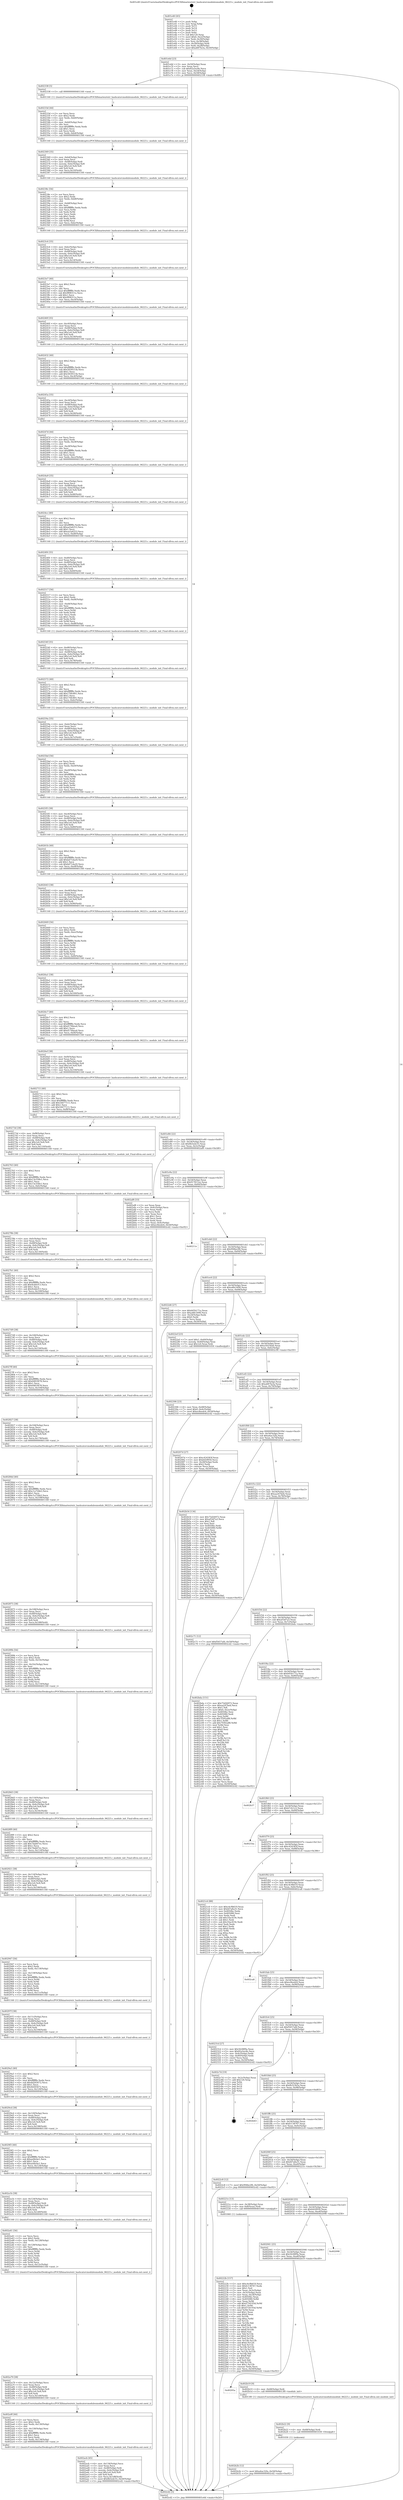 digraph "0x401e40" {
  label = "0x401e40 (/mnt/c/Users/mathe/Desktop/tcc/POCII/binaries/extr_hashcatsrcmodulesmodule_06223.c_module_init_Final-ollvm.out::main(0))"
  labelloc = "t"
  node[shape=record]

  Entry [label="",width=0.3,height=0.3,shape=circle,fillcolor=black,style=filled]
  "0x401e6d" [label="{
     0x401e6d [23]\l
     | [instrs]\l
     &nbsp;&nbsp;0x401e6d \<+3\>: mov -0x50(%rbp),%eax\l
     &nbsp;&nbsp;0x401e70 \<+2\>: mov %eax,%ecx\l
     &nbsp;&nbsp;0x401e72 \<+6\>: sub $0x82a5ec8e,%ecx\l
     &nbsp;&nbsp;0x401e78 \<+3\>: mov %eax,-0x54(%rbp)\l
     &nbsp;&nbsp;0x401e7b \<+3\>: mov %ecx,-0x58(%rbp)\l
     &nbsp;&nbsp;0x401e7e \<+6\>: je 0000000000402338 \<main+0x4f8\>\l
  }"]
  "0x402338" [label="{
     0x402338 [5]\l
     | [instrs]\l
     &nbsp;&nbsp;0x402338 \<+5\>: call 0000000000401160 \<next_i\>\l
     | [calls]\l
     &nbsp;&nbsp;0x401160 \{1\} (/mnt/c/Users/mathe/Desktop/tcc/POCII/binaries/extr_hashcatsrcmodulesmodule_06223.c_module_init_Final-ollvm.out::next_i)\l
  }"]
  "0x401e84" [label="{
     0x401e84 [22]\l
     | [instrs]\l
     &nbsp;&nbsp;0x401e84 \<+5\>: jmp 0000000000401e89 \<main+0x49\>\l
     &nbsp;&nbsp;0x401e89 \<+3\>: mov -0x54(%rbp),%eax\l
     &nbsp;&nbsp;0x401e8c \<+5\>: sub $0x8b5edc55,%eax\l
     &nbsp;&nbsp;0x401e91 \<+3\>: mov %eax,-0x5c(%rbp)\l
     &nbsp;&nbsp;0x401e94 \<+6\>: je 0000000000402af8 \<main+0xcb8\>\l
  }"]
  Exit [label="",width=0.3,height=0.3,shape=circle,fillcolor=black,style=filled,peripheries=2]
  "0x402af8" [label="{
     0x402af8 [33]\l
     | [instrs]\l
     &nbsp;&nbsp;0x402af8 \<+2\>: xor %eax,%eax\l
     &nbsp;&nbsp;0x402afa \<+3\>: mov -0x4c(%rbp),%ecx\l
     &nbsp;&nbsp;0x402afd \<+2\>: mov %eax,%edx\l
     &nbsp;&nbsp;0x402aff \<+2\>: sub %ecx,%edx\l
     &nbsp;&nbsp;0x402b01 \<+2\>: mov %eax,%ecx\l
     &nbsp;&nbsp;0x402b03 \<+3\>: sub $0x1,%ecx\l
     &nbsp;&nbsp;0x402b06 \<+2\>: add %ecx,%edx\l
     &nbsp;&nbsp;0x402b08 \<+2\>: sub %edx,%eax\l
     &nbsp;&nbsp;0x402b0a \<+3\>: mov %eax,-0x4c(%rbp)\l
     &nbsp;&nbsp;0x402b0d \<+7\>: movl $0xec8eedc6,-0x50(%rbp)\l
     &nbsp;&nbsp;0x402b14 \<+5\>: jmp 0000000000402cd2 \<main+0xe92\>\l
  }"]
  "0x401e9a" [label="{
     0x401e9a [22]\l
     | [instrs]\l
     &nbsp;&nbsp;0x401e9a \<+5\>: jmp 0000000000401e9f \<main+0x5f\>\l
     &nbsp;&nbsp;0x401e9f \<+3\>: mov -0x54(%rbp),%eax\l
     &nbsp;&nbsp;0x401ea2 \<+5\>: sub $0x917811ee,%eax\l
     &nbsp;&nbsp;0x401ea7 \<+3\>: mov %eax,-0x60(%rbp)\l
     &nbsp;&nbsp;0x401eaa \<+6\>: je 000000000040211e \<main+0x2de\>\l
  }"]
  "0x402b2b" [label="{
     0x402b2b [12]\l
     | [instrs]\l
     &nbsp;&nbsp;0x402b2b \<+7\>: movl $0xa6ac32fa,-0x50(%rbp)\l
     &nbsp;&nbsp;0x402b32 \<+5\>: jmp 0000000000402cd2 \<main+0xe92\>\l
  }"]
  "0x40211e" [label="{
     0x40211e\l
  }", style=dashed]
  "0x401eb0" [label="{
     0x401eb0 [22]\l
     | [instrs]\l
     &nbsp;&nbsp;0x401eb0 \<+5\>: jmp 0000000000401eb5 \<main+0x75\>\l
     &nbsp;&nbsp;0x401eb5 \<+3\>: mov -0x54(%rbp),%eax\l
     &nbsp;&nbsp;0x401eb8 \<+5\>: sub $0x994be2f6,%eax\l
     &nbsp;&nbsp;0x401ebd \<+3\>: mov %eax,-0x64(%rbp)\l
     &nbsp;&nbsp;0x401ec0 \<+6\>: je 00000000004022d4 \<main+0x494\>\l
  }"]
  "0x402b22" [label="{
     0x402b22 [9]\l
     | [instrs]\l
     &nbsp;&nbsp;0x402b22 \<+4\>: mov -0x48(%rbp),%rdi\l
     &nbsp;&nbsp;0x402b26 \<+5\>: call 0000000000401030 \<free@plt\>\l
     | [calls]\l
     &nbsp;&nbsp;0x401030 \{1\} (unknown)\l
  }"]
  "0x4022d4" [label="{
     0x4022d4 [27]\l
     | [instrs]\l
     &nbsp;&nbsp;0x4022d4 \<+5\>: mov $0xb05b171a,%eax\l
     &nbsp;&nbsp;0x4022d9 \<+5\>: mov $0xa48c5490,%ecx\l
     &nbsp;&nbsp;0x4022de \<+3\>: mov -0x24(%rbp),%edx\l
     &nbsp;&nbsp;0x4022e1 \<+3\>: cmp $0x0,%edx\l
     &nbsp;&nbsp;0x4022e4 \<+3\>: cmove %ecx,%eax\l
     &nbsp;&nbsp;0x4022e7 \<+3\>: mov %eax,-0x50(%rbp)\l
     &nbsp;&nbsp;0x4022ea \<+5\>: jmp 0000000000402cd2 \<main+0xe92\>\l
  }"]
  "0x401ec6" [label="{
     0x401ec6 [22]\l
     | [instrs]\l
     &nbsp;&nbsp;0x401ec6 \<+5\>: jmp 0000000000401ecb \<main+0x8b\>\l
     &nbsp;&nbsp;0x401ecb \<+3\>: mov -0x54(%rbp),%eax\l
     &nbsp;&nbsp;0x401ece \<+5\>: sub $0xa48c5490,%eax\l
     &nbsp;&nbsp;0x401ed3 \<+3\>: mov %eax,-0x68(%rbp)\l
     &nbsp;&nbsp;0x401ed6 \<+6\>: je 00000000004022ef \<main+0x4af\>\l
  }"]
  "0x40205a" [label="{
     0x40205a\l
  }", style=dashed]
  "0x4022ef" [label="{
     0x4022ef [23]\l
     | [instrs]\l
     &nbsp;&nbsp;0x4022ef \<+7\>: movl $0x1,-0x40(%rbp)\l
     &nbsp;&nbsp;0x4022f6 \<+4\>: movslq -0x40(%rbp),%rax\l
     &nbsp;&nbsp;0x4022fa \<+7\>: imul $0x1e0,%rax,%rdi\l
     &nbsp;&nbsp;0x402301 \<+5\>: call 0000000000401050 \<malloc@plt\>\l
     | [calls]\l
     &nbsp;&nbsp;0x401050 \{1\} (unknown)\l
  }"]
  "0x401edc" [label="{
     0x401edc [22]\l
     | [instrs]\l
     &nbsp;&nbsp;0x401edc \<+5\>: jmp 0000000000401ee1 \<main+0xa1\>\l
     &nbsp;&nbsp;0x401ee1 \<+3\>: mov -0x54(%rbp),%eax\l
     &nbsp;&nbsp;0x401ee4 \<+5\>: sub $0xa5025ba6,%eax\l
     &nbsp;&nbsp;0x401ee9 \<+3\>: mov %eax,-0x6c(%rbp)\l
     &nbsp;&nbsp;0x401eec \<+6\>: je 0000000000402c90 \<main+0xe50\>\l
  }"]
  "0x402b19" [label="{
     0x402b19 [9]\l
     | [instrs]\l
     &nbsp;&nbsp;0x402b19 \<+4\>: mov -0x48(%rbp),%rdi\l
     &nbsp;&nbsp;0x402b1d \<+5\>: call 00000000004013f0 \<module_init\>\l
     | [calls]\l
     &nbsp;&nbsp;0x4013f0 \{1\} (/mnt/c/Users/mathe/Desktop/tcc/POCII/binaries/extr_hashcatsrcmodulesmodule_06223.c_module_init_Final-ollvm.out::module_init)\l
  }"]
  "0x402c90" [label="{
     0x402c90\l
  }", style=dashed]
  "0x401ef2" [label="{
     0x401ef2 [22]\l
     | [instrs]\l
     &nbsp;&nbsp;0x401ef2 \<+5\>: jmp 0000000000401ef7 \<main+0xb7\>\l
     &nbsp;&nbsp;0x401ef7 \<+3\>: mov -0x54(%rbp),%eax\l
     &nbsp;&nbsp;0x401efa \<+5\>: sub $0xa687fa3a,%eax\l
     &nbsp;&nbsp;0x401eff \<+3\>: mov %eax,-0x70(%rbp)\l
     &nbsp;&nbsp;0x401f02 \<+6\>: je 000000000040207d \<main+0x23d\>\l
  }"]
  "0x402041" [label="{
     0x402041 [25]\l
     | [instrs]\l
     &nbsp;&nbsp;0x402041 \<+5\>: jmp 0000000000402046 \<main+0x206\>\l
     &nbsp;&nbsp;0x402046 \<+3\>: mov -0x54(%rbp),%eax\l
     &nbsp;&nbsp;0x402049 \<+5\>: sub $0x5fc08f9a,%eax\l
     &nbsp;&nbsp;0x40204e \<+6\>: mov %eax,-0xa8(%rbp)\l
     &nbsp;&nbsp;0x402054 \<+6\>: je 0000000000402b19 \<main+0xcd9\>\l
  }"]
  "0x40207d" [label="{
     0x40207d [27]\l
     | [instrs]\l
     &nbsp;&nbsp;0x40207d \<+5\>: mov $0xc424383f,%eax\l
     &nbsp;&nbsp;0x402082 \<+5\>: mov $0xfefc8950,%ecx\l
     &nbsp;&nbsp;0x402087 \<+3\>: mov -0x28(%rbp),%edx\l
     &nbsp;&nbsp;0x40208a \<+3\>: cmp $0x2,%edx\l
     &nbsp;&nbsp;0x40208d \<+3\>: cmovne %ecx,%eax\l
     &nbsp;&nbsp;0x402090 \<+3\>: mov %eax,-0x50(%rbp)\l
     &nbsp;&nbsp;0x402093 \<+5\>: jmp 0000000000402cd2 \<main+0xe92\>\l
  }"]
  "0x401f08" [label="{
     0x401f08 [22]\l
     | [instrs]\l
     &nbsp;&nbsp;0x401f08 \<+5\>: jmp 0000000000401f0d \<main+0xcd\>\l
     &nbsp;&nbsp;0x401f0d \<+3\>: mov -0x54(%rbp),%eax\l
     &nbsp;&nbsp;0x401f10 \<+5\>: sub $0xa6ac32fa,%eax\l
     &nbsp;&nbsp;0x401f15 \<+3\>: mov %eax,-0x74(%rbp)\l
     &nbsp;&nbsp;0x401f18 \<+6\>: je 0000000000402b54 \<main+0xd14\>\l
  }"]
  "0x402cd2" [label="{
     0x402cd2 [5]\l
     | [instrs]\l
     &nbsp;&nbsp;0x402cd2 \<+5\>: jmp 0000000000401e6d \<main+0x2d\>\l
  }"]
  "0x401e40" [label="{
     0x401e40 [45]\l
     | [instrs]\l
     &nbsp;&nbsp;0x401e40 \<+1\>: push %rbp\l
     &nbsp;&nbsp;0x401e41 \<+3\>: mov %rsp,%rbp\l
     &nbsp;&nbsp;0x401e44 \<+2\>: push %r15\l
     &nbsp;&nbsp;0x401e46 \<+2\>: push %r14\l
     &nbsp;&nbsp;0x401e48 \<+2\>: push %r12\l
     &nbsp;&nbsp;0x401e4a \<+1\>: push %rbx\l
     &nbsp;&nbsp;0x401e4b \<+7\>: sub $0x120,%rsp\l
     &nbsp;&nbsp;0x401e52 \<+7\>: movl $0x0,-0x2c(%rbp)\l
     &nbsp;&nbsp;0x401e59 \<+3\>: mov %edi,-0x30(%rbp)\l
     &nbsp;&nbsp;0x401e5c \<+4\>: mov %rsi,-0x38(%rbp)\l
     &nbsp;&nbsp;0x401e60 \<+3\>: mov -0x30(%rbp),%edi\l
     &nbsp;&nbsp;0x401e63 \<+3\>: mov %edi,-0x28(%rbp)\l
     &nbsp;&nbsp;0x401e66 \<+7\>: movl $0xa687fa3a,-0x50(%rbp)\l
  }"]
  "0x402098" [label="{
     0x402098\l
  }", style=dashed]
  "0x402b54" [label="{
     0x402b54 [134]\l
     | [instrs]\l
     &nbsp;&nbsp;0x402b54 \<+5\>: mov $0x75d26972,%eax\l
     &nbsp;&nbsp;0x402b59 \<+5\>: mov $0xaf1bf7a3,%ecx\l
     &nbsp;&nbsp;0x402b5e \<+2\>: mov $0x1,%dl\l
     &nbsp;&nbsp;0x402b60 \<+2\>: xor %esi,%esi\l
     &nbsp;&nbsp;0x402b62 \<+7\>: mov 0x4050bc,%edi\l
     &nbsp;&nbsp;0x402b69 \<+8\>: mov 0x405080,%r8d\l
     &nbsp;&nbsp;0x402b71 \<+3\>: sub $0x1,%esi\l
     &nbsp;&nbsp;0x402b74 \<+3\>: mov %edi,%r9d\l
     &nbsp;&nbsp;0x402b77 \<+3\>: add %esi,%r9d\l
     &nbsp;&nbsp;0x402b7a \<+4\>: imul %r9d,%edi\l
     &nbsp;&nbsp;0x402b7e \<+3\>: and $0x1,%edi\l
     &nbsp;&nbsp;0x402b81 \<+3\>: cmp $0x0,%edi\l
     &nbsp;&nbsp;0x402b84 \<+4\>: sete %r10b\l
     &nbsp;&nbsp;0x402b88 \<+4\>: cmp $0xa,%r8d\l
     &nbsp;&nbsp;0x402b8c \<+4\>: setl %r11b\l
     &nbsp;&nbsp;0x402b90 \<+3\>: mov %r10b,%bl\l
     &nbsp;&nbsp;0x402b93 \<+3\>: xor $0xff,%bl\l
     &nbsp;&nbsp;0x402b96 \<+3\>: mov %r11b,%r14b\l
     &nbsp;&nbsp;0x402b99 \<+4\>: xor $0xff,%r14b\l
     &nbsp;&nbsp;0x402b9d \<+3\>: xor $0x0,%dl\l
     &nbsp;&nbsp;0x402ba0 \<+3\>: mov %bl,%r15b\l
     &nbsp;&nbsp;0x402ba3 \<+4\>: and $0x0,%r15b\l
     &nbsp;&nbsp;0x402ba7 \<+3\>: and %dl,%r10b\l
     &nbsp;&nbsp;0x402baa \<+3\>: mov %r14b,%r12b\l
     &nbsp;&nbsp;0x402bad \<+4\>: and $0x0,%r12b\l
     &nbsp;&nbsp;0x402bb1 \<+3\>: and %dl,%r11b\l
     &nbsp;&nbsp;0x402bb4 \<+3\>: or %r10b,%r15b\l
     &nbsp;&nbsp;0x402bb7 \<+3\>: or %r11b,%r12b\l
     &nbsp;&nbsp;0x402bba \<+3\>: xor %r12b,%r15b\l
     &nbsp;&nbsp;0x402bbd \<+3\>: or %r14b,%bl\l
     &nbsp;&nbsp;0x402bc0 \<+3\>: xor $0xff,%bl\l
     &nbsp;&nbsp;0x402bc3 \<+3\>: or $0x0,%dl\l
     &nbsp;&nbsp;0x402bc6 \<+2\>: and %dl,%bl\l
     &nbsp;&nbsp;0x402bc8 \<+3\>: or %bl,%r15b\l
     &nbsp;&nbsp;0x402bcb \<+4\>: test $0x1,%r15b\l
     &nbsp;&nbsp;0x402bcf \<+3\>: cmovne %ecx,%eax\l
     &nbsp;&nbsp;0x402bd2 \<+3\>: mov %eax,-0x50(%rbp)\l
     &nbsp;&nbsp;0x402bd5 \<+5\>: jmp 0000000000402cd2 \<main+0xe92\>\l
  }"]
  "0x401f1e" [label="{
     0x401f1e [22]\l
     | [instrs]\l
     &nbsp;&nbsp;0x401f1e \<+5\>: jmp 0000000000401f23 \<main+0xe3\>\l
     &nbsp;&nbsp;0x401f23 \<+3\>: mov -0x54(%rbp),%eax\l
     &nbsp;&nbsp;0x401f26 \<+5\>: sub $0xaa247beb,%eax\l
     &nbsp;&nbsp;0x401f2b \<+3\>: mov %eax,-0x78(%rbp)\l
     &nbsp;&nbsp;0x401f2e \<+6\>: je 0000000000402c71 \<main+0xe31\>\l
  }"]
  "0x402acb" [label="{
     0x402acb [45]\l
     | [instrs]\l
     &nbsp;&nbsp;0x402acb \<+6\>: mov -0x134(%rbp),%ecx\l
     &nbsp;&nbsp;0x402ad1 \<+3\>: imul %eax,%ecx\l
     &nbsp;&nbsp;0x402ad4 \<+4\>: mov -0x48(%rbp),%rdi\l
     &nbsp;&nbsp;0x402ad8 \<+4\>: movslq -0x4c(%rbp),%r8\l
     &nbsp;&nbsp;0x402adc \<+7\>: imul $0x1e0,%r8,%r8\l
     &nbsp;&nbsp;0x402ae3 \<+3\>: add %r8,%rdi\l
     &nbsp;&nbsp;0x402ae6 \<+6\>: mov %ecx,0x1d8(%rdi)\l
     &nbsp;&nbsp;0x402aec \<+7\>: movl $0x8b5edc55,-0x50(%rbp)\l
     &nbsp;&nbsp;0x402af3 \<+5\>: jmp 0000000000402cd2 \<main+0xe92\>\l
  }"]
  "0x402c71" [label="{
     0x402c71 [12]\l
     | [instrs]\l
     &nbsp;&nbsp;0x402c71 \<+7\>: movl $0xf5657afd,-0x50(%rbp)\l
     &nbsp;&nbsp;0x402c78 \<+5\>: jmp 0000000000402cd2 \<main+0xe92\>\l
  }"]
  "0x401f34" [label="{
     0x401f34 [22]\l
     | [instrs]\l
     &nbsp;&nbsp;0x401f34 \<+5\>: jmp 0000000000401f39 \<main+0xf9\>\l
     &nbsp;&nbsp;0x401f39 \<+3\>: mov -0x54(%rbp),%eax\l
     &nbsp;&nbsp;0x401f3c \<+5\>: sub $0xaf1bf7a3,%eax\l
     &nbsp;&nbsp;0x401f41 \<+3\>: mov %eax,-0x7c(%rbp)\l
     &nbsp;&nbsp;0x401f44 \<+6\>: je 0000000000402bda \<main+0xd9a\>\l
  }"]
  "0x402a9f" [label="{
     0x402a9f [44]\l
     | [instrs]\l
     &nbsp;&nbsp;0x402a9f \<+2\>: xor %ecx,%ecx\l
     &nbsp;&nbsp;0x402aa1 \<+5\>: mov $0x2,%edx\l
     &nbsp;&nbsp;0x402aa6 \<+6\>: mov %edx,-0x130(%rbp)\l
     &nbsp;&nbsp;0x402aac \<+1\>: cltd\l
     &nbsp;&nbsp;0x402aad \<+6\>: mov -0x130(%rbp),%esi\l
     &nbsp;&nbsp;0x402ab3 \<+2\>: idiv %esi\l
     &nbsp;&nbsp;0x402ab5 \<+6\>: imul $0xfffffffe,%edx,%edx\l
     &nbsp;&nbsp;0x402abb \<+3\>: sub $0x1,%ecx\l
     &nbsp;&nbsp;0x402abe \<+2\>: sub %ecx,%edx\l
     &nbsp;&nbsp;0x402ac0 \<+6\>: mov %edx,-0x134(%rbp)\l
     &nbsp;&nbsp;0x402ac6 \<+5\>: call 0000000000401160 \<next_i\>\l
     | [calls]\l
     &nbsp;&nbsp;0x401160 \{1\} (/mnt/c/Users/mathe/Desktop/tcc/POCII/binaries/extr_hashcatsrcmodulesmodule_06223.c_module_init_Final-ollvm.out::next_i)\l
  }"]
  "0x402bda" [label="{
     0x402bda [151]\l
     | [instrs]\l
     &nbsp;&nbsp;0x402bda \<+5\>: mov $0x75d26972,%eax\l
     &nbsp;&nbsp;0x402bdf \<+5\>: mov $0xaa247beb,%ecx\l
     &nbsp;&nbsp;0x402be4 \<+2\>: mov $0x1,%dl\l
     &nbsp;&nbsp;0x402be6 \<+7\>: movl $0x0,-0x2c(%rbp)\l
     &nbsp;&nbsp;0x402bed \<+7\>: mov 0x4050bc,%esi\l
     &nbsp;&nbsp;0x402bf4 \<+7\>: mov 0x405080,%edi\l
     &nbsp;&nbsp;0x402bfb \<+3\>: mov %esi,%r8d\l
     &nbsp;&nbsp;0x402bfe \<+7\>: sub $0x7f392a88,%r8d\l
     &nbsp;&nbsp;0x402c05 \<+4\>: sub $0x1,%r8d\l
     &nbsp;&nbsp;0x402c09 \<+7\>: add $0x7f392a88,%r8d\l
     &nbsp;&nbsp;0x402c10 \<+4\>: imul %r8d,%esi\l
     &nbsp;&nbsp;0x402c14 \<+3\>: and $0x1,%esi\l
     &nbsp;&nbsp;0x402c17 \<+3\>: cmp $0x0,%esi\l
     &nbsp;&nbsp;0x402c1a \<+4\>: sete %r9b\l
     &nbsp;&nbsp;0x402c1e \<+3\>: cmp $0xa,%edi\l
     &nbsp;&nbsp;0x402c21 \<+4\>: setl %r10b\l
     &nbsp;&nbsp;0x402c25 \<+3\>: mov %r9b,%r11b\l
     &nbsp;&nbsp;0x402c28 \<+4\>: xor $0xff,%r11b\l
     &nbsp;&nbsp;0x402c2c \<+3\>: mov %r10b,%bl\l
     &nbsp;&nbsp;0x402c2f \<+3\>: xor $0xff,%bl\l
     &nbsp;&nbsp;0x402c32 \<+3\>: xor $0x1,%dl\l
     &nbsp;&nbsp;0x402c35 \<+3\>: mov %r11b,%r14b\l
     &nbsp;&nbsp;0x402c38 \<+4\>: and $0xff,%r14b\l
     &nbsp;&nbsp;0x402c3c \<+3\>: and %dl,%r9b\l
     &nbsp;&nbsp;0x402c3f \<+3\>: mov %bl,%r15b\l
     &nbsp;&nbsp;0x402c42 \<+4\>: and $0xff,%r15b\l
     &nbsp;&nbsp;0x402c46 \<+3\>: and %dl,%r10b\l
     &nbsp;&nbsp;0x402c49 \<+3\>: or %r9b,%r14b\l
     &nbsp;&nbsp;0x402c4c \<+3\>: or %r10b,%r15b\l
     &nbsp;&nbsp;0x402c4f \<+3\>: xor %r15b,%r14b\l
     &nbsp;&nbsp;0x402c52 \<+3\>: or %bl,%r11b\l
     &nbsp;&nbsp;0x402c55 \<+4\>: xor $0xff,%r11b\l
     &nbsp;&nbsp;0x402c59 \<+3\>: or $0x1,%dl\l
     &nbsp;&nbsp;0x402c5c \<+3\>: and %dl,%r11b\l
     &nbsp;&nbsp;0x402c5f \<+3\>: or %r11b,%r14b\l
     &nbsp;&nbsp;0x402c62 \<+4\>: test $0x1,%r14b\l
     &nbsp;&nbsp;0x402c66 \<+3\>: cmovne %ecx,%eax\l
     &nbsp;&nbsp;0x402c69 \<+3\>: mov %eax,-0x50(%rbp)\l
     &nbsp;&nbsp;0x402c6c \<+5\>: jmp 0000000000402cd2 \<main+0xe92\>\l
  }"]
  "0x401f4a" [label="{
     0x401f4a [22]\l
     | [instrs]\l
     &nbsp;&nbsp;0x401f4a \<+5\>: jmp 0000000000401f4f \<main+0x10f\>\l
     &nbsp;&nbsp;0x401f4f \<+3\>: mov -0x54(%rbp),%eax\l
     &nbsp;&nbsp;0x401f52 \<+5\>: sub $0xb05b171a,%eax\l
     &nbsp;&nbsp;0x401f57 \<+3\>: mov %eax,-0x80(%rbp)\l
     &nbsp;&nbsp;0x401f5a \<+6\>: je 0000000000402b37 \<main+0xcf7\>\l
  }"]
  "0x402a79" [label="{
     0x402a79 [38]\l
     | [instrs]\l
     &nbsp;&nbsp;0x402a79 \<+6\>: mov -0x12c(%rbp),%ecx\l
     &nbsp;&nbsp;0x402a7f \<+3\>: imul %eax,%ecx\l
     &nbsp;&nbsp;0x402a82 \<+4\>: mov -0x48(%rbp),%rdi\l
     &nbsp;&nbsp;0x402a86 \<+4\>: movslq -0x4c(%rbp),%r8\l
     &nbsp;&nbsp;0x402a8a \<+7\>: imul $0x1e0,%r8,%r8\l
     &nbsp;&nbsp;0x402a91 \<+3\>: add %r8,%rdi\l
     &nbsp;&nbsp;0x402a94 \<+6\>: mov %ecx,0x1d4(%rdi)\l
     &nbsp;&nbsp;0x402a9a \<+5\>: call 0000000000401160 \<next_i\>\l
     | [calls]\l
     &nbsp;&nbsp;0x401160 \{1\} (/mnt/c/Users/mathe/Desktop/tcc/POCII/binaries/extr_hashcatsrcmodulesmodule_06223.c_module_init_Final-ollvm.out::next_i)\l
  }"]
  "0x402b37" [label="{
     0x402b37\l
  }", style=dashed]
  "0x401f60" [label="{
     0x401f60 [25]\l
     | [instrs]\l
     &nbsp;&nbsp;0x401f60 \<+5\>: jmp 0000000000401f65 \<main+0x125\>\l
     &nbsp;&nbsp;0x401f65 \<+3\>: mov -0x54(%rbp),%eax\l
     &nbsp;&nbsp;0x401f68 \<+5\>: sub $0xb7cfc1c2,%eax\l
     &nbsp;&nbsp;0x401f6d \<+6\>: mov %eax,-0x84(%rbp)\l
     &nbsp;&nbsp;0x401f73 \<+6\>: je 00000000004021ba \<main+0x37a\>\l
  }"]
  "0x402a41" [label="{
     0x402a41 [56]\l
     | [instrs]\l
     &nbsp;&nbsp;0x402a41 \<+2\>: xor %ecx,%ecx\l
     &nbsp;&nbsp;0x402a43 \<+5\>: mov $0x2,%edx\l
     &nbsp;&nbsp;0x402a48 \<+6\>: mov %edx,-0x128(%rbp)\l
     &nbsp;&nbsp;0x402a4e \<+1\>: cltd\l
     &nbsp;&nbsp;0x402a4f \<+6\>: mov -0x128(%rbp),%esi\l
     &nbsp;&nbsp;0x402a55 \<+2\>: idiv %esi\l
     &nbsp;&nbsp;0x402a57 \<+6\>: imul $0xfffffffe,%edx,%edx\l
     &nbsp;&nbsp;0x402a5d \<+3\>: mov %ecx,%r9d\l
     &nbsp;&nbsp;0x402a60 \<+3\>: sub %edx,%r9d\l
     &nbsp;&nbsp;0x402a63 \<+2\>: mov %ecx,%edx\l
     &nbsp;&nbsp;0x402a65 \<+3\>: sub $0x1,%edx\l
     &nbsp;&nbsp;0x402a68 \<+3\>: add %edx,%r9d\l
     &nbsp;&nbsp;0x402a6b \<+3\>: sub %r9d,%ecx\l
     &nbsp;&nbsp;0x402a6e \<+6\>: mov %ecx,-0x12c(%rbp)\l
     &nbsp;&nbsp;0x402a74 \<+5\>: call 0000000000401160 \<next_i\>\l
     | [calls]\l
     &nbsp;&nbsp;0x401160 \{1\} (/mnt/c/Users/mathe/Desktop/tcc/POCII/binaries/extr_hashcatsrcmodulesmodule_06223.c_module_init_Final-ollvm.out::next_i)\l
  }"]
  "0x4021ba" [label="{
     0x4021ba\l
  }", style=dashed]
  "0x401f79" [label="{
     0x401f79 [25]\l
     | [instrs]\l
     &nbsp;&nbsp;0x401f79 \<+5\>: jmp 0000000000401f7e \<main+0x13e\>\l
     &nbsp;&nbsp;0x401f7e \<+3\>: mov -0x54(%rbp),%eax\l
     &nbsp;&nbsp;0x401f81 \<+5\>: sub $0xc424383f,%eax\l
     &nbsp;&nbsp;0x401f86 \<+6\>: mov %eax,-0x88(%rbp)\l
     &nbsp;&nbsp;0x401f8c \<+6\>: je 00000000004021c6 \<main+0x386\>\l
  }"]
  "0x402a1b" [label="{
     0x402a1b [38]\l
     | [instrs]\l
     &nbsp;&nbsp;0x402a1b \<+6\>: mov -0x124(%rbp),%ecx\l
     &nbsp;&nbsp;0x402a21 \<+3\>: imul %eax,%ecx\l
     &nbsp;&nbsp;0x402a24 \<+4\>: mov -0x48(%rbp),%rdi\l
     &nbsp;&nbsp;0x402a28 \<+4\>: movslq -0x4c(%rbp),%r8\l
     &nbsp;&nbsp;0x402a2c \<+7\>: imul $0x1e0,%r8,%r8\l
     &nbsp;&nbsp;0x402a33 \<+3\>: add %r8,%rdi\l
     &nbsp;&nbsp;0x402a36 \<+6\>: mov %ecx,0x1d0(%rdi)\l
     &nbsp;&nbsp;0x402a3c \<+5\>: call 0000000000401160 \<next_i\>\l
     | [calls]\l
     &nbsp;&nbsp;0x401160 \{1\} (/mnt/c/Users/mathe/Desktop/tcc/POCII/binaries/extr_hashcatsrcmodulesmodule_06223.c_module_init_Final-ollvm.out::next_i)\l
  }"]
  "0x4021c6" [label="{
     0x4021c6 [88]\l
     | [instrs]\l
     &nbsp;&nbsp;0x4021c6 \<+5\>: mov $0xc4c9b619,%eax\l
     &nbsp;&nbsp;0x4021cb \<+5\>: mov $0xfd7a8a31,%ecx\l
     &nbsp;&nbsp;0x4021d0 \<+7\>: mov 0x4050bc,%edx\l
     &nbsp;&nbsp;0x4021d7 \<+7\>: mov 0x405080,%esi\l
     &nbsp;&nbsp;0x4021de \<+2\>: mov %edx,%edi\l
     &nbsp;&nbsp;0x4021e0 \<+6\>: add $0x10ac419c,%edi\l
     &nbsp;&nbsp;0x4021e6 \<+3\>: sub $0x1,%edi\l
     &nbsp;&nbsp;0x4021e9 \<+6\>: sub $0x10ac419c,%edi\l
     &nbsp;&nbsp;0x4021ef \<+3\>: imul %edi,%edx\l
     &nbsp;&nbsp;0x4021f2 \<+3\>: and $0x1,%edx\l
     &nbsp;&nbsp;0x4021f5 \<+3\>: cmp $0x0,%edx\l
     &nbsp;&nbsp;0x4021f8 \<+4\>: sete %r8b\l
     &nbsp;&nbsp;0x4021fc \<+3\>: cmp $0xa,%esi\l
     &nbsp;&nbsp;0x4021ff \<+4\>: setl %r9b\l
     &nbsp;&nbsp;0x402203 \<+3\>: mov %r8b,%r10b\l
     &nbsp;&nbsp;0x402206 \<+3\>: and %r9b,%r10b\l
     &nbsp;&nbsp;0x402209 \<+3\>: xor %r9b,%r8b\l
     &nbsp;&nbsp;0x40220c \<+3\>: or %r8b,%r10b\l
     &nbsp;&nbsp;0x40220f \<+4\>: test $0x1,%r10b\l
     &nbsp;&nbsp;0x402213 \<+3\>: cmovne %ecx,%eax\l
     &nbsp;&nbsp;0x402216 \<+3\>: mov %eax,-0x50(%rbp)\l
     &nbsp;&nbsp;0x402219 \<+5\>: jmp 0000000000402cd2 \<main+0xe92\>\l
  }"]
  "0x401f92" [label="{
     0x401f92 [25]\l
     | [instrs]\l
     &nbsp;&nbsp;0x401f92 \<+5\>: jmp 0000000000401f97 \<main+0x157\>\l
     &nbsp;&nbsp;0x401f97 \<+3\>: mov -0x54(%rbp),%eax\l
     &nbsp;&nbsp;0x401f9a \<+5\>: sub $0xc4c9b619,%eax\l
     &nbsp;&nbsp;0x401f9f \<+6\>: mov %eax,-0x8c(%rbp)\l
     &nbsp;&nbsp;0x401fa5 \<+6\>: je 0000000000402ca8 \<main+0xe68\>\l
  }"]
  "0x4029f3" [label="{
     0x4029f3 [40]\l
     | [instrs]\l
     &nbsp;&nbsp;0x4029f3 \<+5\>: mov $0x2,%ecx\l
     &nbsp;&nbsp;0x4029f8 \<+1\>: cltd\l
     &nbsp;&nbsp;0x4029f9 \<+2\>: idiv %ecx\l
     &nbsp;&nbsp;0x4029fb \<+6\>: imul $0xfffffffe,%edx,%ecx\l
     &nbsp;&nbsp;0x402a01 \<+6\>: sub $0xaefdcbe1,%ecx\l
     &nbsp;&nbsp;0x402a07 \<+3\>: add $0x1,%ecx\l
     &nbsp;&nbsp;0x402a0a \<+6\>: add $0xaefdcbe1,%ecx\l
     &nbsp;&nbsp;0x402a10 \<+6\>: mov %ecx,-0x124(%rbp)\l
     &nbsp;&nbsp;0x402a16 \<+5\>: call 0000000000401160 \<next_i\>\l
     | [calls]\l
     &nbsp;&nbsp;0x401160 \{1\} (/mnt/c/Users/mathe/Desktop/tcc/POCII/binaries/extr_hashcatsrcmodulesmodule_06223.c_module_init_Final-ollvm.out::next_i)\l
  }"]
  "0x402ca8" [label="{
     0x402ca8\l
  }", style=dashed]
  "0x401fab" [label="{
     0x401fab [25]\l
     | [instrs]\l
     &nbsp;&nbsp;0x401fab \<+5\>: jmp 0000000000401fb0 \<main+0x170\>\l
     &nbsp;&nbsp;0x401fb0 \<+3\>: mov -0x54(%rbp),%eax\l
     &nbsp;&nbsp;0x401fb3 \<+5\>: sub $0xec8eedc6,%eax\l
     &nbsp;&nbsp;0x401fb8 \<+6\>: mov %eax,-0x90(%rbp)\l
     &nbsp;&nbsp;0x401fbe \<+6\>: je 000000000040231d \<main+0x4dd\>\l
  }"]
  "0x4029cd" [label="{
     0x4029cd [38]\l
     | [instrs]\l
     &nbsp;&nbsp;0x4029cd \<+6\>: mov -0x120(%rbp),%ecx\l
     &nbsp;&nbsp;0x4029d3 \<+3\>: imul %eax,%ecx\l
     &nbsp;&nbsp;0x4029d6 \<+4\>: mov -0x48(%rbp),%rdi\l
     &nbsp;&nbsp;0x4029da \<+4\>: movslq -0x4c(%rbp),%r8\l
     &nbsp;&nbsp;0x4029de \<+7\>: imul $0x1e0,%r8,%r8\l
     &nbsp;&nbsp;0x4029e5 \<+3\>: add %r8,%rdi\l
     &nbsp;&nbsp;0x4029e8 \<+6\>: mov %ecx,0x198(%rdi)\l
     &nbsp;&nbsp;0x4029ee \<+5\>: call 0000000000401160 \<next_i\>\l
     | [calls]\l
     &nbsp;&nbsp;0x401160 \{1\} (/mnt/c/Users/mathe/Desktop/tcc/POCII/binaries/extr_hashcatsrcmodulesmodule_06223.c_module_init_Final-ollvm.out::next_i)\l
  }"]
  "0x40231d" [label="{
     0x40231d [27]\l
     | [instrs]\l
     &nbsp;&nbsp;0x40231d \<+5\>: mov $0x5fc08f9a,%eax\l
     &nbsp;&nbsp;0x402322 \<+5\>: mov $0x82a5ec8e,%ecx\l
     &nbsp;&nbsp;0x402327 \<+3\>: mov -0x4c(%rbp),%edx\l
     &nbsp;&nbsp;0x40232a \<+3\>: cmp -0x40(%rbp),%edx\l
     &nbsp;&nbsp;0x40232d \<+3\>: cmovl %ecx,%eax\l
     &nbsp;&nbsp;0x402330 \<+3\>: mov %eax,-0x50(%rbp)\l
     &nbsp;&nbsp;0x402333 \<+5\>: jmp 0000000000402cd2 \<main+0xe92\>\l
  }"]
  "0x401fc4" [label="{
     0x401fc4 [25]\l
     | [instrs]\l
     &nbsp;&nbsp;0x401fc4 \<+5\>: jmp 0000000000401fc9 \<main+0x189\>\l
     &nbsp;&nbsp;0x401fc9 \<+3\>: mov -0x54(%rbp),%eax\l
     &nbsp;&nbsp;0x401fcc \<+5\>: sub $0xf5657afd,%eax\l
     &nbsp;&nbsp;0x401fd1 \<+6\>: mov %eax,-0x94(%rbp)\l
     &nbsp;&nbsp;0x401fd7 \<+6\>: je 0000000000402c7d \<main+0xe3d\>\l
  }"]
  "0x4029a5" [label="{
     0x4029a5 [40]\l
     | [instrs]\l
     &nbsp;&nbsp;0x4029a5 \<+5\>: mov $0x2,%ecx\l
     &nbsp;&nbsp;0x4029aa \<+1\>: cltd\l
     &nbsp;&nbsp;0x4029ab \<+2\>: idiv %ecx\l
     &nbsp;&nbsp;0x4029ad \<+6\>: imul $0xfffffffe,%edx,%ecx\l
     &nbsp;&nbsp;0x4029b3 \<+6\>: sub $0x4d265672,%ecx\l
     &nbsp;&nbsp;0x4029b9 \<+3\>: add $0x1,%ecx\l
     &nbsp;&nbsp;0x4029bc \<+6\>: add $0x4d265672,%ecx\l
     &nbsp;&nbsp;0x4029c2 \<+6\>: mov %ecx,-0x120(%rbp)\l
     &nbsp;&nbsp;0x4029c8 \<+5\>: call 0000000000401160 \<next_i\>\l
     | [calls]\l
     &nbsp;&nbsp;0x401160 \{1\} (/mnt/c/Users/mathe/Desktop/tcc/POCII/binaries/extr_hashcatsrcmodulesmodule_06223.c_module_init_Final-ollvm.out::next_i)\l
  }"]
  "0x402c7d" [label="{
     0x402c7d [19]\l
     | [instrs]\l
     &nbsp;&nbsp;0x402c7d \<+3\>: mov -0x2c(%rbp),%eax\l
     &nbsp;&nbsp;0x402c80 \<+7\>: add $0x120,%rsp\l
     &nbsp;&nbsp;0x402c87 \<+1\>: pop %rbx\l
     &nbsp;&nbsp;0x402c88 \<+2\>: pop %r12\l
     &nbsp;&nbsp;0x402c8a \<+2\>: pop %r14\l
     &nbsp;&nbsp;0x402c8c \<+2\>: pop %r15\l
     &nbsp;&nbsp;0x402c8e \<+1\>: pop %rbp\l
     &nbsp;&nbsp;0x402c8f \<+1\>: ret\l
  }"]
  "0x401fdd" [label="{
     0x401fdd [25]\l
     | [instrs]\l
     &nbsp;&nbsp;0x401fdd \<+5\>: jmp 0000000000401fe2 \<main+0x1a2\>\l
     &nbsp;&nbsp;0x401fe2 \<+3\>: mov -0x54(%rbp),%eax\l
     &nbsp;&nbsp;0x401fe5 \<+5\>: sub $0xfb323b5a,%eax\l
     &nbsp;&nbsp;0x401fea \<+6\>: mov %eax,-0x98(%rbp)\l
     &nbsp;&nbsp;0x401ff0 \<+6\>: je 0000000000402b43 \<main+0xd03\>\l
  }"]
  "0x40297f" [label="{
     0x40297f [38]\l
     | [instrs]\l
     &nbsp;&nbsp;0x40297f \<+6\>: mov -0x11c(%rbp),%ecx\l
     &nbsp;&nbsp;0x402985 \<+3\>: imul %eax,%ecx\l
     &nbsp;&nbsp;0x402988 \<+4\>: mov -0x48(%rbp),%rdi\l
     &nbsp;&nbsp;0x40298c \<+4\>: movslq -0x4c(%rbp),%r8\l
     &nbsp;&nbsp;0x402990 \<+7\>: imul $0x1e0,%r8,%r8\l
     &nbsp;&nbsp;0x402997 \<+3\>: add %r8,%rdi\l
     &nbsp;&nbsp;0x40299a \<+6\>: mov %ecx,0x194(%rdi)\l
     &nbsp;&nbsp;0x4029a0 \<+5\>: call 0000000000401160 \<next_i\>\l
     | [calls]\l
     &nbsp;&nbsp;0x401160 \{1\} (/mnt/c/Users/mathe/Desktop/tcc/POCII/binaries/extr_hashcatsrcmodulesmodule_06223.c_module_init_Final-ollvm.out::next_i)\l
  }"]
  "0x402b43" [label="{
     0x402b43\l
  }", style=dashed]
  "0x401ff6" [label="{
     0x401ff6 [25]\l
     | [instrs]\l
     &nbsp;&nbsp;0x401ff6 \<+5\>: jmp 0000000000401ffb \<main+0x1bb\>\l
     &nbsp;&nbsp;0x401ffb \<+3\>: mov -0x54(%rbp),%eax\l
     &nbsp;&nbsp;0x401ffe \<+5\>: sub $0xfc138767,%eax\l
     &nbsp;&nbsp;0x402003 \<+6\>: mov %eax,-0x9c(%rbp)\l
     &nbsp;&nbsp;0x402009 \<+6\>: je 00000000004022c8 \<main+0x488\>\l
  }"]
  "0x402947" [label="{
     0x402947 [56]\l
     | [instrs]\l
     &nbsp;&nbsp;0x402947 \<+2\>: xor %ecx,%ecx\l
     &nbsp;&nbsp;0x402949 \<+5\>: mov $0x2,%edx\l
     &nbsp;&nbsp;0x40294e \<+6\>: mov %edx,-0x118(%rbp)\l
     &nbsp;&nbsp;0x402954 \<+1\>: cltd\l
     &nbsp;&nbsp;0x402955 \<+6\>: mov -0x118(%rbp),%esi\l
     &nbsp;&nbsp;0x40295b \<+2\>: idiv %esi\l
     &nbsp;&nbsp;0x40295d \<+6\>: imul $0xfffffffe,%edx,%edx\l
     &nbsp;&nbsp;0x402963 \<+3\>: mov %ecx,%r9d\l
     &nbsp;&nbsp;0x402966 \<+3\>: sub %edx,%r9d\l
     &nbsp;&nbsp;0x402969 \<+2\>: mov %ecx,%edx\l
     &nbsp;&nbsp;0x40296b \<+3\>: sub $0x1,%edx\l
     &nbsp;&nbsp;0x40296e \<+3\>: add %edx,%r9d\l
     &nbsp;&nbsp;0x402971 \<+3\>: sub %r9d,%ecx\l
     &nbsp;&nbsp;0x402974 \<+6\>: mov %ecx,-0x11c(%rbp)\l
     &nbsp;&nbsp;0x40297a \<+5\>: call 0000000000401160 \<next_i\>\l
     | [calls]\l
     &nbsp;&nbsp;0x401160 \{1\} (/mnt/c/Users/mathe/Desktop/tcc/POCII/binaries/extr_hashcatsrcmodulesmodule_06223.c_module_init_Final-ollvm.out::next_i)\l
  }"]
  "0x4022c8" [label="{
     0x4022c8 [12]\l
     | [instrs]\l
     &nbsp;&nbsp;0x4022c8 \<+7\>: movl $0x994be2f6,-0x50(%rbp)\l
     &nbsp;&nbsp;0x4022cf \<+5\>: jmp 0000000000402cd2 \<main+0xe92\>\l
  }"]
  "0x40200f" [label="{
     0x40200f [25]\l
     | [instrs]\l
     &nbsp;&nbsp;0x40200f \<+5\>: jmp 0000000000402014 \<main+0x1d4\>\l
     &nbsp;&nbsp;0x402014 \<+3\>: mov -0x54(%rbp),%eax\l
     &nbsp;&nbsp;0x402017 \<+5\>: sub $0xfd7a8a31,%eax\l
     &nbsp;&nbsp;0x40201c \<+6\>: mov %eax,-0xa0(%rbp)\l
     &nbsp;&nbsp;0x402022 \<+6\>: je 000000000040221e \<main+0x3de\>\l
  }"]
  "0x402921" [label="{
     0x402921 [38]\l
     | [instrs]\l
     &nbsp;&nbsp;0x402921 \<+6\>: mov -0x114(%rbp),%ecx\l
     &nbsp;&nbsp;0x402927 \<+3\>: imul %eax,%ecx\l
     &nbsp;&nbsp;0x40292a \<+4\>: mov -0x48(%rbp),%rdi\l
     &nbsp;&nbsp;0x40292e \<+4\>: movslq -0x4c(%rbp),%r8\l
     &nbsp;&nbsp;0x402932 \<+7\>: imul $0x1e0,%r8,%r8\l
     &nbsp;&nbsp;0x402939 \<+3\>: add %r8,%rdi\l
     &nbsp;&nbsp;0x40293c \<+6\>: mov %ecx,0x190(%rdi)\l
     &nbsp;&nbsp;0x402942 \<+5\>: call 0000000000401160 \<next_i\>\l
     | [calls]\l
     &nbsp;&nbsp;0x401160 \{1\} (/mnt/c/Users/mathe/Desktop/tcc/POCII/binaries/extr_hashcatsrcmodulesmodule_06223.c_module_init_Final-ollvm.out::next_i)\l
  }"]
  "0x40221e" [label="{
     0x40221e [13]\l
     | [instrs]\l
     &nbsp;&nbsp;0x40221e \<+4\>: mov -0x38(%rbp),%rax\l
     &nbsp;&nbsp;0x402222 \<+4\>: mov 0x8(%rax),%rdi\l
     &nbsp;&nbsp;0x402226 \<+5\>: call 0000000000401060 \<atoi@plt\>\l
     | [calls]\l
     &nbsp;&nbsp;0x401060 \{1\} (unknown)\l
  }"]
  "0x402028" [label="{
     0x402028 [25]\l
     | [instrs]\l
     &nbsp;&nbsp;0x402028 \<+5\>: jmp 000000000040202d \<main+0x1ed\>\l
     &nbsp;&nbsp;0x40202d \<+3\>: mov -0x54(%rbp),%eax\l
     &nbsp;&nbsp;0x402030 \<+5\>: sub $0xfefc8950,%eax\l
     &nbsp;&nbsp;0x402035 \<+6\>: mov %eax,-0xa4(%rbp)\l
     &nbsp;&nbsp;0x40203b \<+6\>: je 0000000000402098 \<main+0x258\>\l
  }"]
  "0x40222b" [label="{
     0x40222b [157]\l
     | [instrs]\l
     &nbsp;&nbsp;0x40222b \<+5\>: mov $0xc4c9b619,%ecx\l
     &nbsp;&nbsp;0x402230 \<+5\>: mov $0xfc138767,%edx\l
     &nbsp;&nbsp;0x402235 \<+3\>: mov $0x1,%sil\l
     &nbsp;&nbsp;0x402238 \<+3\>: mov %eax,-0x3c(%rbp)\l
     &nbsp;&nbsp;0x40223b \<+3\>: mov -0x3c(%rbp),%eax\l
     &nbsp;&nbsp;0x40223e \<+3\>: mov %eax,-0x24(%rbp)\l
     &nbsp;&nbsp;0x402241 \<+7\>: mov 0x4050bc,%eax\l
     &nbsp;&nbsp;0x402248 \<+8\>: mov 0x405080,%r8d\l
     &nbsp;&nbsp;0x402250 \<+3\>: mov %eax,%r9d\l
     &nbsp;&nbsp;0x402253 \<+7\>: add $0x4754193d,%r9d\l
     &nbsp;&nbsp;0x40225a \<+4\>: sub $0x1,%r9d\l
     &nbsp;&nbsp;0x40225e \<+7\>: sub $0x4754193d,%r9d\l
     &nbsp;&nbsp;0x402265 \<+4\>: imul %r9d,%eax\l
     &nbsp;&nbsp;0x402269 \<+3\>: and $0x1,%eax\l
     &nbsp;&nbsp;0x40226c \<+3\>: cmp $0x0,%eax\l
     &nbsp;&nbsp;0x40226f \<+4\>: sete %r10b\l
     &nbsp;&nbsp;0x402273 \<+4\>: cmp $0xa,%r8d\l
     &nbsp;&nbsp;0x402277 \<+4\>: setl %r11b\l
     &nbsp;&nbsp;0x40227b \<+3\>: mov %r10b,%bl\l
     &nbsp;&nbsp;0x40227e \<+3\>: xor $0xff,%bl\l
     &nbsp;&nbsp;0x402281 \<+3\>: mov %r11b,%r14b\l
     &nbsp;&nbsp;0x402284 \<+4\>: xor $0xff,%r14b\l
     &nbsp;&nbsp;0x402288 \<+4\>: xor $0x0,%sil\l
     &nbsp;&nbsp;0x40228c \<+3\>: mov %bl,%r15b\l
     &nbsp;&nbsp;0x40228f \<+4\>: and $0x0,%r15b\l
     &nbsp;&nbsp;0x402293 \<+3\>: and %sil,%r10b\l
     &nbsp;&nbsp;0x402296 \<+3\>: mov %r14b,%r12b\l
     &nbsp;&nbsp;0x402299 \<+4\>: and $0x0,%r12b\l
     &nbsp;&nbsp;0x40229d \<+3\>: and %sil,%r11b\l
     &nbsp;&nbsp;0x4022a0 \<+3\>: or %r10b,%r15b\l
     &nbsp;&nbsp;0x4022a3 \<+3\>: or %r11b,%r12b\l
     &nbsp;&nbsp;0x4022a6 \<+3\>: xor %r12b,%r15b\l
     &nbsp;&nbsp;0x4022a9 \<+3\>: or %r14b,%bl\l
     &nbsp;&nbsp;0x4022ac \<+3\>: xor $0xff,%bl\l
     &nbsp;&nbsp;0x4022af \<+4\>: or $0x0,%sil\l
     &nbsp;&nbsp;0x4022b3 \<+3\>: and %sil,%bl\l
     &nbsp;&nbsp;0x4022b6 \<+3\>: or %bl,%r15b\l
     &nbsp;&nbsp;0x4022b9 \<+4\>: test $0x1,%r15b\l
     &nbsp;&nbsp;0x4022bd \<+3\>: cmovne %edx,%ecx\l
     &nbsp;&nbsp;0x4022c0 \<+3\>: mov %ecx,-0x50(%rbp)\l
     &nbsp;&nbsp;0x4022c3 \<+5\>: jmp 0000000000402cd2 \<main+0xe92\>\l
  }"]
  "0x402306" [label="{
     0x402306 [23]\l
     | [instrs]\l
     &nbsp;&nbsp;0x402306 \<+4\>: mov %rax,-0x48(%rbp)\l
     &nbsp;&nbsp;0x40230a \<+7\>: movl $0x0,-0x4c(%rbp)\l
     &nbsp;&nbsp;0x402311 \<+7\>: movl $0xec8eedc6,-0x50(%rbp)\l
     &nbsp;&nbsp;0x402318 \<+5\>: jmp 0000000000402cd2 \<main+0xe92\>\l
  }"]
  "0x40233d" [label="{
     0x40233d [44]\l
     | [instrs]\l
     &nbsp;&nbsp;0x40233d \<+2\>: xor %ecx,%ecx\l
     &nbsp;&nbsp;0x40233f \<+5\>: mov $0x2,%edx\l
     &nbsp;&nbsp;0x402344 \<+6\>: mov %edx,-0xb0(%rbp)\l
     &nbsp;&nbsp;0x40234a \<+1\>: cltd\l
     &nbsp;&nbsp;0x40234b \<+6\>: mov -0xb0(%rbp),%esi\l
     &nbsp;&nbsp;0x402351 \<+2\>: idiv %esi\l
     &nbsp;&nbsp;0x402353 \<+6\>: imul $0xfffffffe,%edx,%edx\l
     &nbsp;&nbsp;0x402359 \<+3\>: sub $0x1,%ecx\l
     &nbsp;&nbsp;0x40235c \<+2\>: sub %ecx,%edx\l
     &nbsp;&nbsp;0x40235e \<+6\>: mov %edx,-0xb4(%rbp)\l
     &nbsp;&nbsp;0x402364 \<+5\>: call 0000000000401160 \<next_i\>\l
     | [calls]\l
     &nbsp;&nbsp;0x401160 \{1\} (/mnt/c/Users/mathe/Desktop/tcc/POCII/binaries/extr_hashcatsrcmodulesmodule_06223.c_module_init_Final-ollvm.out::next_i)\l
  }"]
  "0x402369" [label="{
     0x402369 [35]\l
     | [instrs]\l
     &nbsp;&nbsp;0x402369 \<+6\>: mov -0xb4(%rbp),%ecx\l
     &nbsp;&nbsp;0x40236f \<+3\>: imul %eax,%ecx\l
     &nbsp;&nbsp;0x402372 \<+4\>: mov -0x48(%rbp),%rdi\l
     &nbsp;&nbsp;0x402376 \<+4\>: movslq -0x4c(%rbp),%r8\l
     &nbsp;&nbsp;0x40237a \<+7\>: imul $0x1e0,%r8,%r8\l
     &nbsp;&nbsp;0x402381 \<+3\>: add %r8,%rdi\l
     &nbsp;&nbsp;0x402384 \<+3\>: mov %ecx,0x10(%rdi)\l
     &nbsp;&nbsp;0x402387 \<+5\>: call 0000000000401160 \<next_i\>\l
     | [calls]\l
     &nbsp;&nbsp;0x401160 \{1\} (/mnt/c/Users/mathe/Desktop/tcc/POCII/binaries/extr_hashcatsrcmodulesmodule_06223.c_module_init_Final-ollvm.out::next_i)\l
  }"]
  "0x40238c" [label="{
     0x40238c [56]\l
     | [instrs]\l
     &nbsp;&nbsp;0x40238c \<+2\>: xor %ecx,%ecx\l
     &nbsp;&nbsp;0x40238e \<+5\>: mov $0x2,%edx\l
     &nbsp;&nbsp;0x402393 \<+6\>: mov %edx,-0xb8(%rbp)\l
     &nbsp;&nbsp;0x402399 \<+1\>: cltd\l
     &nbsp;&nbsp;0x40239a \<+6\>: mov -0xb8(%rbp),%esi\l
     &nbsp;&nbsp;0x4023a0 \<+2\>: idiv %esi\l
     &nbsp;&nbsp;0x4023a2 \<+6\>: imul $0xfffffffe,%edx,%edx\l
     &nbsp;&nbsp;0x4023a8 \<+3\>: mov %ecx,%r9d\l
     &nbsp;&nbsp;0x4023ab \<+3\>: sub %edx,%r9d\l
     &nbsp;&nbsp;0x4023ae \<+2\>: mov %ecx,%edx\l
     &nbsp;&nbsp;0x4023b0 \<+3\>: sub $0x1,%edx\l
     &nbsp;&nbsp;0x4023b3 \<+3\>: add %edx,%r9d\l
     &nbsp;&nbsp;0x4023b6 \<+3\>: sub %r9d,%ecx\l
     &nbsp;&nbsp;0x4023b9 \<+6\>: mov %ecx,-0xbc(%rbp)\l
     &nbsp;&nbsp;0x4023bf \<+5\>: call 0000000000401160 \<next_i\>\l
     | [calls]\l
     &nbsp;&nbsp;0x401160 \{1\} (/mnt/c/Users/mathe/Desktop/tcc/POCII/binaries/extr_hashcatsrcmodulesmodule_06223.c_module_init_Final-ollvm.out::next_i)\l
  }"]
  "0x4023c4" [label="{
     0x4023c4 [35]\l
     | [instrs]\l
     &nbsp;&nbsp;0x4023c4 \<+6\>: mov -0xbc(%rbp),%ecx\l
     &nbsp;&nbsp;0x4023ca \<+3\>: imul %eax,%ecx\l
     &nbsp;&nbsp;0x4023cd \<+4\>: mov -0x48(%rbp),%rdi\l
     &nbsp;&nbsp;0x4023d1 \<+4\>: movslq -0x4c(%rbp),%r8\l
     &nbsp;&nbsp;0x4023d5 \<+7\>: imul $0x1e0,%r8,%r8\l
     &nbsp;&nbsp;0x4023dc \<+3\>: add %r8,%rdi\l
     &nbsp;&nbsp;0x4023df \<+3\>: mov %ecx,0x14(%rdi)\l
     &nbsp;&nbsp;0x4023e2 \<+5\>: call 0000000000401160 \<next_i\>\l
     | [calls]\l
     &nbsp;&nbsp;0x401160 \{1\} (/mnt/c/Users/mathe/Desktop/tcc/POCII/binaries/extr_hashcatsrcmodulesmodule_06223.c_module_init_Final-ollvm.out::next_i)\l
  }"]
  "0x4023e7" [label="{
     0x4023e7 [40]\l
     | [instrs]\l
     &nbsp;&nbsp;0x4023e7 \<+5\>: mov $0x2,%ecx\l
     &nbsp;&nbsp;0x4023ec \<+1\>: cltd\l
     &nbsp;&nbsp;0x4023ed \<+2\>: idiv %ecx\l
     &nbsp;&nbsp;0x4023ef \<+6\>: imul $0xfffffffe,%edx,%ecx\l
     &nbsp;&nbsp;0x4023f5 \<+6\>: sub $0x9f08311e,%ecx\l
     &nbsp;&nbsp;0x4023fb \<+3\>: add $0x1,%ecx\l
     &nbsp;&nbsp;0x4023fe \<+6\>: add $0x9f08311e,%ecx\l
     &nbsp;&nbsp;0x402404 \<+6\>: mov %ecx,-0xc0(%rbp)\l
     &nbsp;&nbsp;0x40240a \<+5\>: call 0000000000401160 \<next_i\>\l
     | [calls]\l
     &nbsp;&nbsp;0x401160 \{1\} (/mnt/c/Users/mathe/Desktop/tcc/POCII/binaries/extr_hashcatsrcmodulesmodule_06223.c_module_init_Final-ollvm.out::next_i)\l
  }"]
  "0x40240f" [label="{
     0x40240f [35]\l
     | [instrs]\l
     &nbsp;&nbsp;0x40240f \<+6\>: mov -0xc0(%rbp),%ecx\l
     &nbsp;&nbsp;0x402415 \<+3\>: imul %eax,%ecx\l
     &nbsp;&nbsp;0x402418 \<+4\>: mov -0x48(%rbp),%rdi\l
     &nbsp;&nbsp;0x40241c \<+4\>: movslq -0x4c(%rbp),%r8\l
     &nbsp;&nbsp;0x402420 \<+7\>: imul $0x1e0,%r8,%r8\l
     &nbsp;&nbsp;0x402427 \<+3\>: add %r8,%rdi\l
     &nbsp;&nbsp;0x40242a \<+3\>: mov %ecx,0x18(%rdi)\l
     &nbsp;&nbsp;0x40242d \<+5\>: call 0000000000401160 \<next_i\>\l
     | [calls]\l
     &nbsp;&nbsp;0x401160 \{1\} (/mnt/c/Users/mathe/Desktop/tcc/POCII/binaries/extr_hashcatsrcmodulesmodule_06223.c_module_init_Final-ollvm.out::next_i)\l
  }"]
  "0x402432" [label="{
     0x402432 [40]\l
     | [instrs]\l
     &nbsp;&nbsp;0x402432 \<+5\>: mov $0x2,%ecx\l
     &nbsp;&nbsp;0x402437 \<+1\>: cltd\l
     &nbsp;&nbsp;0x402438 \<+2\>: idiv %ecx\l
     &nbsp;&nbsp;0x40243a \<+6\>: imul $0xfffffffe,%edx,%ecx\l
     &nbsp;&nbsp;0x402440 \<+6\>: sub $0x5839515b,%ecx\l
     &nbsp;&nbsp;0x402446 \<+3\>: add $0x1,%ecx\l
     &nbsp;&nbsp;0x402449 \<+6\>: add $0x5839515b,%ecx\l
     &nbsp;&nbsp;0x40244f \<+6\>: mov %ecx,-0xc4(%rbp)\l
     &nbsp;&nbsp;0x402455 \<+5\>: call 0000000000401160 \<next_i\>\l
     | [calls]\l
     &nbsp;&nbsp;0x401160 \{1\} (/mnt/c/Users/mathe/Desktop/tcc/POCII/binaries/extr_hashcatsrcmodulesmodule_06223.c_module_init_Final-ollvm.out::next_i)\l
  }"]
  "0x40245a" [label="{
     0x40245a [35]\l
     | [instrs]\l
     &nbsp;&nbsp;0x40245a \<+6\>: mov -0xc4(%rbp),%ecx\l
     &nbsp;&nbsp;0x402460 \<+3\>: imul %eax,%ecx\l
     &nbsp;&nbsp;0x402463 \<+4\>: mov -0x48(%rbp),%rdi\l
     &nbsp;&nbsp;0x402467 \<+4\>: movslq -0x4c(%rbp),%r8\l
     &nbsp;&nbsp;0x40246b \<+7\>: imul $0x1e0,%r8,%r8\l
     &nbsp;&nbsp;0x402472 \<+3\>: add %r8,%rdi\l
     &nbsp;&nbsp;0x402475 \<+3\>: mov %ecx,0x28(%rdi)\l
     &nbsp;&nbsp;0x402478 \<+5\>: call 0000000000401160 \<next_i\>\l
     | [calls]\l
     &nbsp;&nbsp;0x401160 \{1\} (/mnt/c/Users/mathe/Desktop/tcc/POCII/binaries/extr_hashcatsrcmodulesmodule_06223.c_module_init_Final-ollvm.out::next_i)\l
  }"]
  "0x40247d" [label="{
     0x40247d [44]\l
     | [instrs]\l
     &nbsp;&nbsp;0x40247d \<+2\>: xor %ecx,%ecx\l
     &nbsp;&nbsp;0x40247f \<+5\>: mov $0x2,%edx\l
     &nbsp;&nbsp;0x402484 \<+6\>: mov %edx,-0xc8(%rbp)\l
     &nbsp;&nbsp;0x40248a \<+1\>: cltd\l
     &nbsp;&nbsp;0x40248b \<+6\>: mov -0xc8(%rbp),%esi\l
     &nbsp;&nbsp;0x402491 \<+2\>: idiv %esi\l
     &nbsp;&nbsp;0x402493 \<+6\>: imul $0xfffffffe,%edx,%edx\l
     &nbsp;&nbsp;0x402499 \<+3\>: sub $0x1,%ecx\l
     &nbsp;&nbsp;0x40249c \<+2\>: sub %ecx,%edx\l
     &nbsp;&nbsp;0x40249e \<+6\>: mov %edx,-0xcc(%rbp)\l
     &nbsp;&nbsp;0x4024a4 \<+5\>: call 0000000000401160 \<next_i\>\l
     | [calls]\l
     &nbsp;&nbsp;0x401160 \{1\} (/mnt/c/Users/mathe/Desktop/tcc/POCII/binaries/extr_hashcatsrcmodulesmodule_06223.c_module_init_Final-ollvm.out::next_i)\l
  }"]
  "0x4024a9" [label="{
     0x4024a9 [35]\l
     | [instrs]\l
     &nbsp;&nbsp;0x4024a9 \<+6\>: mov -0xcc(%rbp),%ecx\l
     &nbsp;&nbsp;0x4024af \<+3\>: imul %eax,%ecx\l
     &nbsp;&nbsp;0x4024b2 \<+4\>: mov -0x48(%rbp),%rdi\l
     &nbsp;&nbsp;0x4024b6 \<+4\>: movslq -0x4c(%rbp),%r8\l
     &nbsp;&nbsp;0x4024ba \<+7\>: imul $0x1e0,%r8,%r8\l
     &nbsp;&nbsp;0x4024c1 \<+3\>: add %r8,%rdi\l
     &nbsp;&nbsp;0x4024c4 \<+3\>: mov %ecx,0x48(%rdi)\l
     &nbsp;&nbsp;0x4024c7 \<+5\>: call 0000000000401160 \<next_i\>\l
     | [calls]\l
     &nbsp;&nbsp;0x401160 \{1\} (/mnt/c/Users/mathe/Desktop/tcc/POCII/binaries/extr_hashcatsrcmodulesmodule_06223.c_module_init_Final-ollvm.out::next_i)\l
  }"]
  "0x4024cc" [label="{
     0x4024cc [40]\l
     | [instrs]\l
     &nbsp;&nbsp;0x4024cc \<+5\>: mov $0x2,%ecx\l
     &nbsp;&nbsp;0x4024d1 \<+1\>: cltd\l
     &nbsp;&nbsp;0x4024d2 \<+2\>: idiv %ecx\l
     &nbsp;&nbsp;0x4024d4 \<+6\>: imul $0xfffffffe,%edx,%ecx\l
     &nbsp;&nbsp;0x4024da \<+6\>: sub $0xaa5a6253,%ecx\l
     &nbsp;&nbsp;0x4024e0 \<+3\>: add $0x1,%ecx\l
     &nbsp;&nbsp;0x4024e3 \<+6\>: add $0xaa5a6253,%ecx\l
     &nbsp;&nbsp;0x4024e9 \<+6\>: mov %ecx,-0xd0(%rbp)\l
     &nbsp;&nbsp;0x4024ef \<+5\>: call 0000000000401160 \<next_i\>\l
     | [calls]\l
     &nbsp;&nbsp;0x401160 \{1\} (/mnt/c/Users/mathe/Desktop/tcc/POCII/binaries/extr_hashcatsrcmodulesmodule_06223.c_module_init_Final-ollvm.out::next_i)\l
  }"]
  "0x4024f4" [label="{
     0x4024f4 [35]\l
     | [instrs]\l
     &nbsp;&nbsp;0x4024f4 \<+6\>: mov -0xd0(%rbp),%ecx\l
     &nbsp;&nbsp;0x4024fa \<+3\>: imul %eax,%ecx\l
     &nbsp;&nbsp;0x4024fd \<+4\>: mov -0x48(%rbp),%rdi\l
     &nbsp;&nbsp;0x402501 \<+4\>: movslq -0x4c(%rbp),%r8\l
     &nbsp;&nbsp;0x402505 \<+7\>: imul $0x1e0,%r8,%r8\l
     &nbsp;&nbsp;0x40250c \<+3\>: add %r8,%rdi\l
     &nbsp;&nbsp;0x40250f \<+3\>: mov %ecx,0x60(%rdi)\l
     &nbsp;&nbsp;0x402512 \<+5\>: call 0000000000401160 \<next_i\>\l
     | [calls]\l
     &nbsp;&nbsp;0x401160 \{1\} (/mnt/c/Users/mathe/Desktop/tcc/POCII/binaries/extr_hashcatsrcmodulesmodule_06223.c_module_init_Final-ollvm.out::next_i)\l
  }"]
  "0x402517" [label="{
     0x402517 [56]\l
     | [instrs]\l
     &nbsp;&nbsp;0x402517 \<+2\>: xor %ecx,%ecx\l
     &nbsp;&nbsp;0x402519 \<+5\>: mov $0x2,%edx\l
     &nbsp;&nbsp;0x40251e \<+6\>: mov %edx,-0xd4(%rbp)\l
     &nbsp;&nbsp;0x402524 \<+1\>: cltd\l
     &nbsp;&nbsp;0x402525 \<+6\>: mov -0xd4(%rbp),%esi\l
     &nbsp;&nbsp;0x40252b \<+2\>: idiv %esi\l
     &nbsp;&nbsp;0x40252d \<+6\>: imul $0xfffffffe,%edx,%edx\l
     &nbsp;&nbsp;0x402533 \<+3\>: mov %ecx,%r9d\l
     &nbsp;&nbsp;0x402536 \<+3\>: sub %edx,%r9d\l
     &nbsp;&nbsp;0x402539 \<+2\>: mov %ecx,%edx\l
     &nbsp;&nbsp;0x40253b \<+3\>: sub $0x1,%edx\l
     &nbsp;&nbsp;0x40253e \<+3\>: add %edx,%r9d\l
     &nbsp;&nbsp;0x402541 \<+3\>: sub %r9d,%ecx\l
     &nbsp;&nbsp;0x402544 \<+6\>: mov %ecx,-0xd8(%rbp)\l
     &nbsp;&nbsp;0x40254a \<+5\>: call 0000000000401160 \<next_i\>\l
     | [calls]\l
     &nbsp;&nbsp;0x401160 \{1\} (/mnt/c/Users/mathe/Desktop/tcc/POCII/binaries/extr_hashcatsrcmodulesmodule_06223.c_module_init_Final-ollvm.out::next_i)\l
  }"]
  "0x40254f" [label="{
     0x40254f [35]\l
     | [instrs]\l
     &nbsp;&nbsp;0x40254f \<+6\>: mov -0xd8(%rbp),%ecx\l
     &nbsp;&nbsp;0x402555 \<+3\>: imul %eax,%ecx\l
     &nbsp;&nbsp;0x402558 \<+4\>: mov -0x48(%rbp),%rdi\l
     &nbsp;&nbsp;0x40255c \<+4\>: movslq -0x4c(%rbp),%r8\l
     &nbsp;&nbsp;0x402560 \<+7\>: imul $0x1e0,%r8,%r8\l
     &nbsp;&nbsp;0x402567 \<+3\>: add %r8,%rdi\l
     &nbsp;&nbsp;0x40256a \<+3\>: mov %ecx,0x78(%rdi)\l
     &nbsp;&nbsp;0x40256d \<+5\>: call 0000000000401160 \<next_i\>\l
     | [calls]\l
     &nbsp;&nbsp;0x401160 \{1\} (/mnt/c/Users/mathe/Desktop/tcc/POCII/binaries/extr_hashcatsrcmodulesmodule_06223.c_module_init_Final-ollvm.out::next_i)\l
  }"]
  "0x402572" [label="{
     0x402572 [40]\l
     | [instrs]\l
     &nbsp;&nbsp;0x402572 \<+5\>: mov $0x2,%ecx\l
     &nbsp;&nbsp;0x402577 \<+1\>: cltd\l
     &nbsp;&nbsp;0x402578 \<+2\>: idiv %ecx\l
     &nbsp;&nbsp;0x40257a \<+6\>: imul $0xfffffffe,%edx,%ecx\l
     &nbsp;&nbsp;0x402580 \<+6\>: add $0x176fc801,%ecx\l
     &nbsp;&nbsp;0x402586 \<+3\>: add $0x1,%ecx\l
     &nbsp;&nbsp;0x402589 \<+6\>: sub $0x176fc801,%ecx\l
     &nbsp;&nbsp;0x40258f \<+6\>: mov %ecx,-0xdc(%rbp)\l
     &nbsp;&nbsp;0x402595 \<+5\>: call 0000000000401160 \<next_i\>\l
     | [calls]\l
     &nbsp;&nbsp;0x401160 \{1\} (/mnt/c/Users/mathe/Desktop/tcc/POCII/binaries/extr_hashcatsrcmodulesmodule_06223.c_module_init_Final-ollvm.out::next_i)\l
  }"]
  "0x40259a" [label="{
     0x40259a [35]\l
     | [instrs]\l
     &nbsp;&nbsp;0x40259a \<+6\>: mov -0xdc(%rbp),%ecx\l
     &nbsp;&nbsp;0x4025a0 \<+3\>: imul %eax,%ecx\l
     &nbsp;&nbsp;0x4025a3 \<+4\>: mov -0x48(%rbp),%rdi\l
     &nbsp;&nbsp;0x4025a7 \<+4\>: movslq -0x4c(%rbp),%r8\l
     &nbsp;&nbsp;0x4025ab \<+7\>: imul $0x1e0,%r8,%r8\l
     &nbsp;&nbsp;0x4025b2 \<+3\>: add %r8,%rdi\l
     &nbsp;&nbsp;0x4025b5 \<+3\>: mov %ecx,0x7c(%rdi)\l
     &nbsp;&nbsp;0x4025b8 \<+5\>: call 0000000000401160 \<next_i\>\l
     | [calls]\l
     &nbsp;&nbsp;0x401160 \{1\} (/mnt/c/Users/mathe/Desktop/tcc/POCII/binaries/extr_hashcatsrcmodulesmodule_06223.c_module_init_Final-ollvm.out::next_i)\l
  }"]
  "0x4025bd" [label="{
     0x4025bd [56]\l
     | [instrs]\l
     &nbsp;&nbsp;0x4025bd \<+2\>: xor %ecx,%ecx\l
     &nbsp;&nbsp;0x4025bf \<+5\>: mov $0x2,%edx\l
     &nbsp;&nbsp;0x4025c4 \<+6\>: mov %edx,-0xe0(%rbp)\l
     &nbsp;&nbsp;0x4025ca \<+1\>: cltd\l
     &nbsp;&nbsp;0x4025cb \<+6\>: mov -0xe0(%rbp),%esi\l
     &nbsp;&nbsp;0x4025d1 \<+2\>: idiv %esi\l
     &nbsp;&nbsp;0x4025d3 \<+6\>: imul $0xfffffffe,%edx,%edx\l
     &nbsp;&nbsp;0x4025d9 \<+3\>: mov %ecx,%r9d\l
     &nbsp;&nbsp;0x4025dc \<+3\>: sub %edx,%r9d\l
     &nbsp;&nbsp;0x4025df \<+2\>: mov %ecx,%edx\l
     &nbsp;&nbsp;0x4025e1 \<+3\>: sub $0x1,%edx\l
     &nbsp;&nbsp;0x4025e4 \<+3\>: add %edx,%r9d\l
     &nbsp;&nbsp;0x4025e7 \<+3\>: sub %r9d,%ecx\l
     &nbsp;&nbsp;0x4025ea \<+6\>: mov %ecx,-0xe4(%rbp)\l
     &nbsp;&nbsp;0x4025f0 \<+5\>: call 0000000000401160 \<next_i\>\l
     | [calls]\l
     &nbsp;&nbsp;0x401160 \{1\} (/mnt/c/Users/mathe/Desktop/tcc/POCII/binaries/extr_hashcatsrcmodulesmodule_06223.c_module_init_Final-ollvm.out::next_i)\l
  }"]
  "0x4025f5" [label="{
     0x4025f5 [38]\l
     | [instrs]\l
     &nbsp;&nbsp;0x4025f5 \<+6\>: mov -0xe4(%rbp),%ecx\l
     &nbsp;&nbsp;0x4025fb \<+3\>: imul %eax,%ecx\l
     &nbsp;&nbsp;0x4025fe \<+4\>: mov -0x48(%rbp),%rdi\l
     &nbsp;&nbsp;0x402602 \<+4\>: movslq -0x4c(%rbp),%r8\l
     &nbsp;&nbsp;0x402606 \<+7\>: imul $0x1e0,%r8,%r8\l
     &nbsp;&nbsp;0x40260d \<+3\>: add %r8,%rdi\l
     &nbsp;&nbsp;0x402610 \<+6\>: mov %ecx,0x80(%rdi)\l
     &nbsp;&nbsp;0x402616 \<+5\>: call 0000000000401160 \<next_i\>\l
     | [calls]\l
     &nbsp;&nbsp;0x401160 \{1\} (/mnt/c/Users/mathe/Desktop/tcc/POCII/binaries/extr_hashcatsrcmodulesmodule_06223.c_module_init_Final-ollvm.out::next_i)\l
  }"]
  "0x40261b" [label="{
     0x40261b [40]\l
     | [instrs]\l
     &nbsp;&nbsp;0x40261b \<+5\>: mov $0x2,%ecx\l
     &nbsp;&nbsp;0x402620 \<+1\>: cltd\l
     &nbsp;&nbsp;0x402621 \<+2\>: idiv %ecx\l
     &nbsp;&nbsp;0x402623 \<+6\>: imul $0xfffffffe,%edx,%ecx\l
     &nbsp;&nbsp;0x402629 \<+6\>: add $0xbd71da20,%ecx\l
     &nbsp;&nbsp;0x40262f \<+3\>: add $0x1,%ecx\l
     &nbsp;&nbsp;0x402632 \<+6\>: sub $0xbd71da20,%ecx\l
     &nbsp;&nbsp;0x402638 \<+6\>: mov %ecx,-0xe8(%rbp)\l
     &nbsp;&nbsp;0x40263e \<+5\>: call 0000000000401160 \<next_i\>\l
     | [calls]\l
     &nbsp;&nbsp;0x401160 \{1\} (/mnt/c/Users/mathe/Desktop/tcc/POCII/binaries/extr_hashcatsrcmodulesmodule_06223.c_module_init_Final-ollvm.out::next_i)\l
  }"]
  "0x402643" [label="{
     0x402643 [38]\l
     | [instrs]\l
     &nbsp;&nbsp;0x402643 \<+6\>: mov -0xe8(%rbp),%ecx\l
     &nbsp;&nbsp;0x402649 \<+3\>: imul %eax,%ecx\l
     &nbsp;&nbsp;0x40264c \<+4\>: mov -0x48(%rbp),%rdi\l
     &nbsp;&nbsp;0x402650 \<+4\>: movslq -0x4c(%rbp),%r8\l
     &nbsp;&nbsp;0x402654 \<+7\>: imul $0x1e0,%r8,%r8\l
     &nbsp;&nbsp;0x40265b \<+3\>: add %r8,%rdi\l
     &nbsp;&nbsp;0x40265e \<+6\>: mov %ecx,0x90(%rdi)\l
     &nbsp;&nbsp;0x402664 \<+5\>: call 0000000000401160 \<next_i\>\l
     | [calls]\l
     &nbsp;&nbsp;0x401160 \{1\} (/mnt/c/Users/mathe/Desktop/tcc/POCII/binaries/extr_hashcatsrcmodulesmodule_06223.c_module_init_Final-ollvm.out::next_i)\l
  }"]
  "0x402669" [label="{
     0x402669 [56]\l
     | [instrs]\l
     &nbsp;&nbsp;0x402669 \<+2\>: xor %ecx,%ecx\l
     &nbsp;&nbsp;0x40266b \<+5\>: mov $0x2,%edx\l
     &nbsp;&nbsp;0x402670 \<+6\>: mov %edx,-0xec(%rbp)\l
     &nbsp;&nbsp;0x402676 \<+1\>: cltd\l
     &nbsp;&nbsp;0x402677 \<+6\>: mov -0xec(%rbp),%esi\l
     &nbsp;&nbsp;0x40267d \<+2\>: idiv %esi\l
     &nbsp;&nbsp;0x40267f \<+6\>: imul $0xfffffffe,%edx,%edx\l
     &nbsp;&nbsp;0x402685 \<+3\>: mov %ecx,%r9d\l
     &nbsp;&nbsp;0x402688 \<+3\>: sub %edx,%r9d\l
     &nbsp;&nbsp;0x40268b \<+2\>: mov %ecx,%edx\l
     &nbsp;&nbsp;0x40268d \<+3\>: sub $0x1,%edx\l
     &nbsp;&nbsp;0x402690 \<+3\>: add %edx,%r9d\l
     &nbsp;&nbsp;0x402693 \<+3\>: sub %r9d,%ecx\l
     &nbsp;&nbsp;0x402696 \<+6\>: mov %ecx,-0xf0(%rbp)\l
     &nbsp;&nbsp;0x40269c \<+5\>: call 0000000000401160 \<next_i\>\l
     | [calls]\l
     &nbsp;&nbsp;0x401160 \{1\} (/mnt/c/Users/mathe/Desktop/tcc/POCII/binaries/extr_hashcatsrcmodulesmodule_06223.c_module_init_Final-ollvm.out::next_i)\l
  }"]
  "0x4026a1" [label="{
     0x4026a1 [38]\l
     | [instrs]\l
     &nbsp;&nbsp;0x4026a1 \<+6\>: mov -0xf0(%rbp),%ecx\l
     &nbsp;&nbsp;0x4026a7 \<+3\>: imul %eax,%ecx\l
     &nbsp;&nbsp;0x4026aa \<+4\>: mov -0x48(%rbp),%rdi\l
     &nbsp;&nbsp;0x4026ae \<+4\>: movslq -0x4c(%rbp),%r8\l
     &nbsp;&nbsp;0x4026b2 \<+7\>: imul $0x1e0,%r8,%r8\l
     &nbsp;&nbsp;0x4026b9 \<+3\>: add %r8,%rdi\l
     &nbsp;&nbsp;0x4026bc \<+6\>: mov %ecx,0x100(%rdi)\l
     &nbsp;&nbsp;0x4026c2 \<+5\>: call 0000000000401160 \<next_i\>\l
     | [calls]\l
     &nbsp;&nbsp;0x401160 \{1\} (/mnt/c/Users/mathe/Desktop/tcc/POCII/binaries/extr_hashcatsrcmodulesmodule_06223.c_module_init_Final-ollvm.out::next_i)\l
  }"]
  "0x4026c7" [label="{
     0x4026c7 [40]\l
     | [instrs]\l
     &nbsp;&nbsp;0x4026c7 \<+5\>: mov $0x2,%ecx\l
     &nbsp;&nbsp;0x4026cc \<+1\>: cltd\l
     &nbsp;&nbsp;0x4026cd \<+2\>: idiv %ecx\l
     &nbsp;&nbsp;0x4026cf \<+6\>: imul $0xfffffffe,%edx,%ecx\l
     &nbsp;&nbsp;0x4026d5 \<+6\>: sub $0xd176bea4,%ecx\l
     &nbsp;&nbsp;0x4026db \<+3\>: add $0x1,%ecx\l
     &nbsp;&nbsp;0x4026de \<+6\>: add $0xd176bea4,%ecx\l
     &nbsp;&nbsp;0x4026e4 \<+6\>: mov %ecx,-0xf4(%rbp)\l
     &nbsp;&nbsp;0x4026ea \<+5\>: call 0000000000401160 \<next_i\>\l
     | [calls]\l
     &nbsp;&nbsp;0x401160 \{1\} (/mnt/c/Users/mathe/Desktop/tcc/POCII/binaries/extr_hashcatsrcmodulesmodule_06223.c_module_init_Final-ollvm.out::next_i)\l
  }"]
  "0x4026ef" [label="{
     0x4026ef [38]\l
     | [instrs]\l
     &nbsp;&nbsp;0x4026ef \<+6\>: mov -0xf4(%rbp),%ecx\l
     &nbsp;&nbsp;0x4026f5 \<+3\>: imul %eax,%ecx\l
     &nbsp;&nbsp;0x4026f8 \<+4\>: mov -0x48(%rbp),%rdi\l
     &nbsp;&nbsp;0x4026fc \<+4\>: movslq -0x4c(%rbp),%r8\l
     &nbsp;&nbsp;0x402700 \<+7\>: imul $0x1e0,%r8,%r8\l
     &nbsp;&nbsp;0x402707 \<+3\>: add %r8,%rdi\l
     &nbsp;&nbsp;0x40270a \<+6\>: mov %ecx,0x104(%rdi)\l
     &nbsp;&nbsp;0x402710 \<+5\>: call 0000000000401160 \<next_i\>\l
     | [calls]\l
     &nbsp;&nbsp;0x401160 \{1\} (/mnt/c/Users/mathe/Desktop/tcc/POCII/binaries/extr_hashcatsrcmodulesmodule_06223.c_module_init_Final-ollvm.out::next_i)\l
  }"]
  "0x402715" [label="{
     0x402715 [40]\l
     | [instrs]\l
     &nbsp;&nbsp;0x402715 \<+5\>: mov $0x2,%ecx\l
     &nbsp;&nbsp;0x40271a \<+1\>: cltd\l
     &nbsp;&nbsp;0x40271b \<+2\>: idiv %ecx\l
     &nbsp;&nbsp;0x40271d \<+6\>: imul $0xfffffffe,%edx,%ecx\l
     &nbsp;&nbsp;0x402723 \<+6\>: add $0x54477111,%ecx\l
     &nbsp;&nbsp;0x402729 \<+3\>: add $0x1,%ecx\l
     &nbsp;&nbsp;0x40272c \<+6\>: sub $0x54477111,%ecx\l
     &nbsp;&nbsp;0x402732 \<+6\>: mov %ecx,-0xf8(%rbp)\l
     &nbsp;&nbsp;0x402738 \<+5\>: call 0000000000401160 \<next_i\>\l
     | [calls]\l
     &nbsp;&nbsp;0x401160 \{1\} (/mnt/c/Users/mathe/Desktop/tcc/POCII/binaries/extr_hashcatsrcmodulesmodule_06223.c_module_init_Final-ollvm.out::next_i)\l
  }"]
  "0x40273d" [label="{
     0x40273d [38]\l
     | [instrs]\l
     &nbsp;&nbsp;0x40273d \<+6\>: mov -0xf8(%rbp),%ecx\l
     &nbsp;&nbsp;0x402743 \<+3\>: imul %eax,%ecx\l
     &nbsp;&nbsp;0x402746 \<+4\>: mov -0x48(%rbp),%rdi\l
     &nbsp;&nbsp;0x40274a \<+4\>: movslq -0x4c(%rbp),%r8\l
     &nbsp;&nbsp;0x40274e \<+7\>: imul $0x1e0,%r8,%r8\l
     &nbsp;&nbsp;0x402755 \<+3\>: add %r8,%rdi\l
     &nbsp;&nbsp;0x402758 \<+6\>: mov %ecx,0x110(%rdi)\l
     &nbsp;&nbsp;0x40275e \<+5\>: call 0000000000401160 \<next_i\>\l
     | [calls]\l
     &nbsp;&nbsp;0x401160 \{1\} (/mnt/c/Users/mathe/Desktop/tcc/POCII/binaries/extr_hashcatsrcmodulesmodule_06223.c_module_init_Final-ollvm.out::next_i)\l
  }"]
  "0x402763" [label="{
     0x402763 [40]\l
     | [instrs]\l
     &nbsp;&nbsp;0x402763 \<+5\>: mov $0x2,%ecx\l
     &nbsp;&nbsp;0x402768 \<+1\>: cltd\l
     &nbsp;&nbsp;0x402769 \<+2\>: idiv %ecx\l
     &nbsp;&nbsp;0x40276b \<+6\>: imul $0xfffffffe,%edx,%ecx\l
     &nbsp;&nbsp;0x402771 \<+6\>: add $0x13e358e1,%ecx\l
     &nbsp;&nbsp;0x402777 \<+3\>: add $0x1,%ecx\l
     &nbsp;&nbsp;0x40277a \<+6\>: sub $0x13e358e1,%ecx\l
     &nbsp;&nbsp;0x402780 \<+6\>: mov %ecx,-0xfc(%rbp)\l
     &nbsp;&nbsp;0x402786 \<+5\>: call 0000000000401160 \<next_i\>\l
     | [calls]\l
     &nbsp;&nbsp;0x401160 \{1\} (/mnt/c/Users/mathe/Desktop/tcc/POCII/binaries/extr_hashcatsrcmodulesmodule_06223.c_module_init_Final-ollvm.out::next_i)\l
  }"]
  "0x40278b" [label="{
     0x40278b [38]\l
     | [instrs]\l
     &nbsp;&nbsp;0x40278b \<+6\>: mov -0xfc(%rbp),%ecx\l
     &nbsp;&nbsp;0x402791 \<+3\>: imul %eax,%ecx\l
     &nbsp;&nbsp;0x402794 \<+4\>: mov -0x48(%rbp),%rdi\l
     &nbsp;&nbsp;0x402798 \<+4\>: movslq -0x4c(%rbp),%r8\l
     &nbsp;&nbsp;0x40279c \<+7\>: imul $0x1e0,%r8,%r8\l
     &nbsp;&nbsp;0x4027a3 \<+3\>: add %r8,%rdi\l
     &nbsp;&nbsp;0x4027a6 \<+6\>: mov %ecx,0x130(%rdi)\l
     &nbsp;&nbsp;0x4027ac \<+5\>: call 0000000000401160 \<next_i\>\l
     | [calls]\l
     &nbsp;&nbsp;0x401160 \{1\} (/mnt/c/Users/mathe/Desktop/tcc/POCII/binaries/extr_hashcatsrcmodulesmodule_06223.c_module_init_Final-ollvm.out::next_i)\l
  }"]
  "0x4027b1" [label="{
     0x4027b1 [40]\l
     | [instrs]\l
     &nbsp;&nbsp;0x4027b1 \<+5\>: mov $0x2,%ecx\l
     &nbsp;&nbsp;0x4027b6 \<+1\>: cltd\l
     &nbsp;&nbsp;0x4027b7 \<+2\>: idiv %ecx\l
     &nbsp;&nbsp;0x4027b9 \<+6\>: imul $0xfffffffe,%edx,%ecx\l
     &nbsp;&nbsp;0x4027bf \<+6\>: add $0x9cddcf13,%ecx\l
     &nbsp;&nbsp;0x4027c5 \<+3\>: add $0x1,%ecx\l
     &nbsp;&nbsp;0x4027c8 \<+6\>: sub $0x9cddcf13,%ecx\l
     &nbsp;&nbsp;0x4027ce \<+6\>: mov %ecx,-0x100(%rbp)\l
     &nbsp;&nbsp;0x4027d4 \<+5\>: call 0000000000401160 \<next_i\>\l
     | [calls]\l
     &nbsp;&nbsp;0x401160 \{1\} (/mnt/c/Users/mathe/Desktop/tcc/POCII/binaries/extr_hashcatsrcmodulesmodule_06223.c_module_init_Final-ollvm.out::next_i)\l
  }"]
  "0x4027d9" [label="{
     0x4027d9 [38]\l
     | [instrs]\l
     &nbsp;&nbsp;0x4027d9 \<+6\>: mov -0x100(%rbp),%ecx\l
     &nbsp;&nbsp;0x4027df \<+3\>: imul %eax,%ecx\l
     &nbsp;&nbsp;0x4027e2 \<+4\>: mov -0x48(%rbp),%rdi\l
     &nbsp;&nbsp;0x4027e6 \<+4\>: movslq -0x4c(%rbp),%r8\l
     &nbsp;&nbsp;0x4027ea \<+7\>: imul $0x1e0,%r8,%r8\l
     &nbsp;&nbsp;0x4027f1 \<+3\>: add %r8,%rdi\l
     &nbsp;&nbsp;0x4027f4 \<+6\>: mov %ecx,0x150(%rdi)\l
     &nbsp;&nbsp;0x4027fa \<+5\>: call 0000000000401160 \<next_i\>\l
     | [calls]\l
     &nbsp;&nbsp;0x401160 \{1\} (/mnt/c/Users/mathe/Desktop/tcc/POCII/binaries/extr_hashcatsrcmodulesmodule_06223.c_module_init_Final-ollvm.out::next_i)\l
  }"]
  "0x4027ff" [label="{
     0x4027ff [40]\l
     | [instrs]\l
     &nbsp;&nbsp;0x4027ff \<+5\>: mov $0x2,%ecx\l
     &nbsp;&nbsp;0x402804 \<+1\>: cltd\l
     &nbsp;&nbsp;0x402805 \<+2\>: idiv %ecx\l
     &nbsp;&nbsp;0x402807 \<+6\>: imul $0xfffffffe,%edx,%ecx\l
     &nbsp;&nbsp;0x40280d \<+6\>: add $0x6481f678,%ecx\l
     &nbsp;&nbsp;0x402813 \<+3\>: add $0x1,%ecx\l
     &nbsp;&nbsp;0x402816 \<+6\>: sub $0x6481f678,%ecx\l
     &nbsp;&nbsp;0x40281c \<+6\>: mov %ecx,-0x104(%rbp)\l
     &nbsp;&nbsp;0x402822 \<+5\>: call 0000000000401160 \<next_i\>\l
     | [calls]\l
     &nbsp;&nbsp;0x401160 \{1\} (/mnt/c/Users/mathe/Desktop/tcc/POCII/binaries/extr_hashcatsrcmodulesmodule_06223.c_module_init_Final-ollvm.out::next_i)\l
  }"]
  "0x402827" [label="{
     0x402827 [38]\l
     | [instrs]\l
     &nbsp;&nbsp;0x402827 \<+6\>: mov -0x104(%rbp),%ecx\l
     &nbsp;&nbsp;0x40282d \<+3\>: imul %eax,%ecx\l
     &nbsp;&nbsp;0x402830 \<+4\>: mov -0x48(%rbp),%rdi\l
     &nbsp;&nbsp;0x402834 \<+4\>: movslq -0x4c(%rbp),%r8\l
     &nbsp;&nbsp;0x402838 \<+7\>: imul $0x1e0,%r8,%r8\l
     &nbsp;&nbsp;0x40283f \<+3\>: add %r8,%rdi\l
     &nbsp;&nbsp;0x402842 \<+6\>: mov %ecx,0x178(%rdi)\l
     &nbsp;&nbsp;0x402848 \<+5\>: call 0000000000401160 \<next_i\>\l
     | [calls]\l
     &nbsp;&nbsp;0x401160 \{1\} (/mnt/c/Users/mathe/Desktop/tcc/POCII/binaries/extr_hashcatsrcmodulesmodule_06223.c_module_init_Final-ollvm.out::next_i)\l
  }"]
  "0x40284d" [label="{
     0x40284d [40]\l
     | [instrs]\l
     &nbsp;&nbsp;0x40284d \<+5\>: mov $0x2,%ecx\l
     &nbsp;&nbsp;0x402852 \<+1\>: cltd\l
     &nbsp;&nbsp;0x402853 \<+2\>: idiv %ecx\l
     &nbsp;&nbsp;0x402855 \<+6\>: imul $0xfffffffe,%edx,%ecx\l
     &nbsp;&nbsp;0x40285b \<+6\>: add $0xc1a72bb3,%ecx\l
     &nbsp;&nbsp;0x402861 \<+3\>: add $0x1,%ecx\l
     &nbsp;&nbsp;0x402864 \<+6\>: sub $0xc1a72bb3,%ecx\l
     &nbsp;&nbsp;0x40286a \<+6\>: mov %ecx,-0x108(%rbp)\l
     &nbsp;&nbsp;0x402870 \<+5\>: call 0000000000401160 \<next_i\>\l
     | [calls]\l
     &nbsp;&nbsp;0x401160 \{1\} (/mnt/c/Users/mathe/Desktop/tcc/POCII/binaries/extr_hashcatsrcmodulesmodule_06223.c_module_init_Final-ollvm.out::next_i)\l
  }"]
  "0x402875" [label="{
     0x402875 [38]\l
     | [instrs]\l
     &nbsp;&nbsp;0x402875 \<+6\>: mov -0x108(%rbp),%ecx\l
     &nbsp;&nbsp;0x40287b \<+3\>: imul %eax,%ecx\l
     &nbsp;&nbsp;0x40287e \<+4\>: mov -0x48(%rbp),%rdi\l
     &nbsp;&nbsp;0x402882 \<+4\>: movslq -0x4c(%rbp),%r8\l
     &nbsp;&nbsp;0x402886 \<+7\>: imul $0x1e0,%r8,%r8\l
     &nbsp;&nbsp;0x40288d \<+3\>: add %r8,%rdi\l
     &nbsp;&nbsp;0x402890 \<+6\>: mov %ecx,0x188(%rdi)\l
     &nbsp;&nbsp;0x402896 \<+5\>: call 0000000000401160 \<next_i\>\l
     | [calls]\l
     &nbsp;&nbsp;0x401160 \{1\} (/mnt/c/Users/mathe/Desktop/tcc/POCII/binaries/extr_hashcatsrcmodulesmodule_06223.c_module_init_Final-ollvm.out::next_i)\l
  }"]
  "0x40289b" [label="{
     0x40289b [56]\l
     | [instrs]\l
     &nbsp;&nbsp;0x40289b \<+2\>: xor %ecx,%ecx\l
     &nbsp;&nbsp;0x40289d \<+5\>: mov $0x2,%edx\l
     &nbsp;&nbsp;0x4028a2 \<+6\>: mov %edx,-0x10c(%rbp)\l
     &nbsp;&nbsp;0x4028a8 \<+1\>: cltd\l
     &nbsp;&nbsp;0x4028a9 \<+6\>: mov -0x10c(%rbp),%esi\l
     &nbsp;&nbsp;0x4028af \<+2\>: idiv %esi\l
     &nbsp;&nbsp;0x4028b1 \<+6\>: imul $0xfffffffe,%edx,%edx\l
     &nbsp;&nbsp;0x4028b7 \<+3\>: mov %ecx,%r9d\l
     &nbsp;&nbsp;0x4028ba \<+3\>: sub %edx,%r9d\l
     &nbsp;&nbsp;0x4028bd \<+2\>: mov %ecx,%edx\l
     &nbsp;&nbsp;0x4028bf \<+3\>: sub $0x1,%edx\l
     &nbsp;&nbsp;0x4028c2 \<+3\>: add %edx,%r9d\l
     &nbsp;&nbsp;0x4028c5 \<+3\>: sub %r9d,%ecx\l
     &nbsp;&nbsp;0x4028c8 \<+6\>: mov %ecx,-0x110(%rbp)\l
     &nbsp;&nbsp;0x4028ce \<+5\>: call 0000000000401160 \<next_i\>\l
     | [calls]\l
     &nbsp;&nbsp;0x401160 \{1\} (/mnt/c/Users/mathe/Desktop/tcc/POCII/binaries/extr_hashcatsrcmodulesmodule_06223.c_module_init_Final-ollvm.out::next_i)\l
  }"]
  "0x4028d3" [label="{
     0x4028d3 [38]\l
     | [instrs]\l
     &nbsp;&nbsp;0x4028d3 \<+6\>: mov -0x110(%rbp),%ecx\l
     &nbsp;&nbsp;0x4028d9 \<+3\>: imul %eax,%ecx\l
     &nbsp;&nbsp;0x4028dc \<+4\>: mov -0x48(%rbp),%rdi\l
     &nbsp;&nbsp;0x4028e0 \<+4\>: movslq -0x4c(%rbp),%r8\l
     &nbsp;&nbsp;0x4028e4 \<+7\>: imul $0x1e0,%r8,%r8\l
     &nbsp;&nbsp;0x4028eb \<+3\>: add %r8,%rdi\l
     &nbsp;&nbsp;0x4028ee \<+6\>: mov %ecx,0x18c(%rdi)\l
     &nbsp;&nbsp;0x4028f4 \<+5\>: call 0000000000401160 \<next_i\>\l
     | [calls]\l
     &nbsp;&nbsp;0x401160 \{1\} (/mnt/c/Users/mathe/Desktop/tcc/POCII/binaries/extr_hashcatsrcmodulesmodule_06223.c_module_init_Final-ollvm.out::next_i)\l
  }"]
  "0x4028f9" [label="{
     0x4028f9 [40]\l
     | [instrs]\l
     &nbsp;&nbsp;0x4028f9 \<+5\>: mov $0x2,%ecx\l
     &nbsp;&nbsp;0x4028fe \<+1\>: cltd\l
     &nbsp;&nbsp;0x4028ff \<+2\>: idiv %ecx\l
     &nbsp;&nbsp;0x402901 \<+6\>: imul $0xfffffffe,%edx,%ecx\l
     &nbsp;&nbsp;0x402907 \<+6\>: add $0x7dab67ec,%ecx\l
     &nbsp;&nbsp;0x40290d \<+3\>: add $0x1,%ecx\l
     &nbsp;&nbsp;0x402910 \<+6\>: sub $0x7dab67ec,%ecx\l
     &nbsp;&nbsp;0x402916 \<+6\>: mov %ecx,-0x114(%rbp)\l
     &nbsp;&nbsp;0x40291c \<+5\>: call 0000000000401160 \<next_i\>\l
     | [calls]\l
     &nbsp;&nbsp;0x401160 \{1\} (/mnt/c/Users/mathe/Desktop/tcc/POCII/binaries/extr_hashcatsrcmodulesmodule_06223.c_module_init_Final-ollvm.out::next_i)\l
  }"]
  Entry -> "0x401e40" [label=" 1"]
  "0x401e6d" -> "0x402338" [label=" 1"]
  "0x401e6d" -> "0x401e84" [label=" 14"]
  "0x402c7d" -> Exit [label=" 1"]
  "0x401e84" -> "0x402af8" [label=" 1"]
  "0x401e84" -> "0x401e9a" [label=" 13"]
  "0x402c71" -> "0x402cd2" [label=" 1"]
  "0x401e9a" -> "0x40211e" [label=" 0"]
  "0x401e9a" -> "0x401eb0" [label=" 13"]
  "0x402bda" -> "0x402cd2" [label=" 1"]
  "0x401eb0" -> "0x4022d4" [label=" 1"]
  "0x401eb0" -> "0x401ec6" [label=" 12"]
  "0x402b54" -> "0x402cd2" [label=" 1"]
  "0x401ec6" -> "0x4022ef" [label=" 1"]
  "0x401ec6" -> "0x401edc" [label=" 11"]
  "0x402b2b" -> "0x402cd2" [label=" 1"]
  "0x401edc" -> "0x402c90" [label=" 0"]
  "0x401edc" -> "0x401ef2" [label=" 11"]
  "0x402b22" -> "0x402b2b" [label=" 1"]
  "0x401ef2" -> "0x40207d" [label=" 1"]
  "0x401ef2" -> "0x401f08" [label=" 10"]
  "0x40207d" -> "0x402cd2" [label=" 1"]
  "0x401e40" -> "0x401e6d" [label=" 1"]
  "0x402cd2" -> "0x401e6d" [label=" 14"]
  "0x402041" -> "0x40205a" [label=" 0"]
  "0x401f08" -> "0x402b54" [label=" 1"]
  "0x401f08" -> "0x401f1e" [label=" 9"]
  "0x402041" -> "0x402b19" [label=" 1"]
  "0x401f1e" -> "0x402c71" [label=" 1"]
  "0x401f1e" -> "0x401f34" [label=" 8"]
  "0x402028" -> "0x402041" [label=" 1"]
  "0x401f34" -> "0x402bda" [label=" 1"]
  "0x401f34" -> "0x401f4a" [label=" 7"]
  "0x402028" -> "0x402098" [label=" 0"]
  "0x401f4a" -> "0x402b37" [label=" 0"]
  "0x401f4a" -> "0x401f60" [label=" 7"]
  "0x402b19" -> "0x402b22" [label=" 1"]
  "0x401f60" -> "0x4021ba" [label=" 0"]
  "0x401f60" -> "0x401f79" [label=" 7"]
  "0x402af8" -> "0x402cd2" [label=" 1"]
  "0x401f79" -> "0x4021c6" [label=" 1"]
  "0x401f79" -> "0x401f92" [label=" 6"]
  "0x4021c6" -> "0x402cd2" [label=" 1"]
  "0x402acb" -> "0x402cd2" [label=" 1"]
  "0x401f92" -> "0x402ca8" [label=" 0"]
  "0x401f92" -> "0x401fab" [label=" 6"]
  "0x402a9f" -> "0x402acb" [label=" 1"]
  "0x401fab" -> "0x40231d" [label=" 2"]
  "0x401fab" -> "0x401fc4" [label=" 4"]
  "0x402a79" -> "0x402a9f" [label=" 1"]
  "0x401fc4" -> "0x402c7d" [label=" 1"]
  "0x401fc4" -> "0x401fdd" [label=" 3"]
  "0x402a41" -> "0x402a79" [label=" 1"]
  "0x401fdd" -> "0x402b43" [label=" 0"]
  "0x401fdd" -> "0x401ff6" [label=" 3"]
  "0x402a1b" -> "0x402a41" [label=" 1"]
  "0x401ff6" -> "0x4022c8" [label=" 1"]
  "0x401ff6" -> "0x40200f" [label=" 2"]
  "0x4029f3" -> "0x402a1b" [label=" 1"]
  "0x40200f" -> "0x40221e" [label=" 1"]
  "0x40200f" -> "0x402028" [label=" 1"]
  "0x40221e" -> "0x40222b" [label=" 1"]
  "0x40222b" -> "0x402cd2" [label=" 1"]
  "0x4022c8" -> "0x402cd2" [label=" 1"]
  "0x4022d4" -> "0x402cd2" [label=" 1"]
  "0x4022ef" -> "0x402306" [label=" 1"]
  "0x402306" -> "0x402cd2" [label=" 1"]
  "0x40231d" -> "0x402cd2" [label=" 2"]
  "0x402338" -> "0x40233d" [label=" 1"]
  "0x40233d" -> "0x402369" [label=" 1"]
  "0x402369" -> "0x40238c" [label=" 1"]
  "0x40238c" -> "0x4023c4" [label=" 1"]
  "0x4023c4" -> "0x4023e7" [label=" 1"]
  "0x4023e7" -> "0x40240f" [label=" 1"]
  "0x40240f" -> "0x402432" [label=" 1"]
  "0x402432" -> "0x40245a" [label=" 1"]
  "0x40245a" -> "0x40247d" [label=" 1"]
  "0x40247d" -> "0x4024a9" [label=" 1"]
  "0x4024a9" -> "0x4024cc" [label=" 1"]
  "0x4024cc" -> "0x4024f4" [label=" 1"]
  "0x4024f4" -> "0x402517" [label=" 1"]
  "0x402517" -> "0x40254f" [label=" 1"]
  "0x40254f" -> "0x402572" [label=" 1"]
  "0x402572" -> "0x40259a" [label=" 1"]
  "0x40259a" -> "0x4025bd" [label=" 1"]
  "0x4025bd" -> "0x4025f5" [label=" 1"]
  "0x4025f5" -> "0x40261b" [label=" 1"]
  "0x40261b" -> "0x402643" [label=" 1"]
  "0x402643" -> "0x402669" [label=" 1"]
  "0x402669" -> "0x4026a1" [label=" 1"]
  "0x4026a1" -> "0x4026c7" [label=" 1"]
  "0x4026c7" -> "0x4026ef" [label=" 1"]
  "0x4026ef" -> "0x402715" [label=" 1"]
  "0x402715" -> "0x40273d" [label=" 1"]
  "0x40273d" -> "0x402763" [label=" 1"]
  "0x402763" -> "0x40278b" [label=" 1"]
  "0x40278b" -> "0x4027b1" [label=" 1"]
  "0x4027b1" -> "0x4027d9" [label=" 1"]
  "0x4027d9" -> "0x4027ff" [label=" 1"]
  "0x4027ff" -> "0x402827" [label=" 1"]
  "0x402827" -> "0x40284d" [label=" 1"]
  "0x40284d" -> "0x402875" [label=" 1"]
  "0x402875" -> "0x40289b" [label=" 1"]
  "0x40289b" -> "0x4028d3" [label=" 1"]
  "0x4028d3" -> "0x4028f9" [label=" 1"]
  "0x4028f9" -> "0x402921" [label=" 1"]
  "0x402921" -> "0x402947" [label=" 1"]
  "0x402947" -> "0x40297f" [label=" 1"]
  "0x40297f" -> "0x4029a5" [label=" 1"]
  "0x4029a5" -> "0x4029cd" [label=" 1"]
  "0x4029cd" -> "0x4029f3" [label=" 1"]
}
